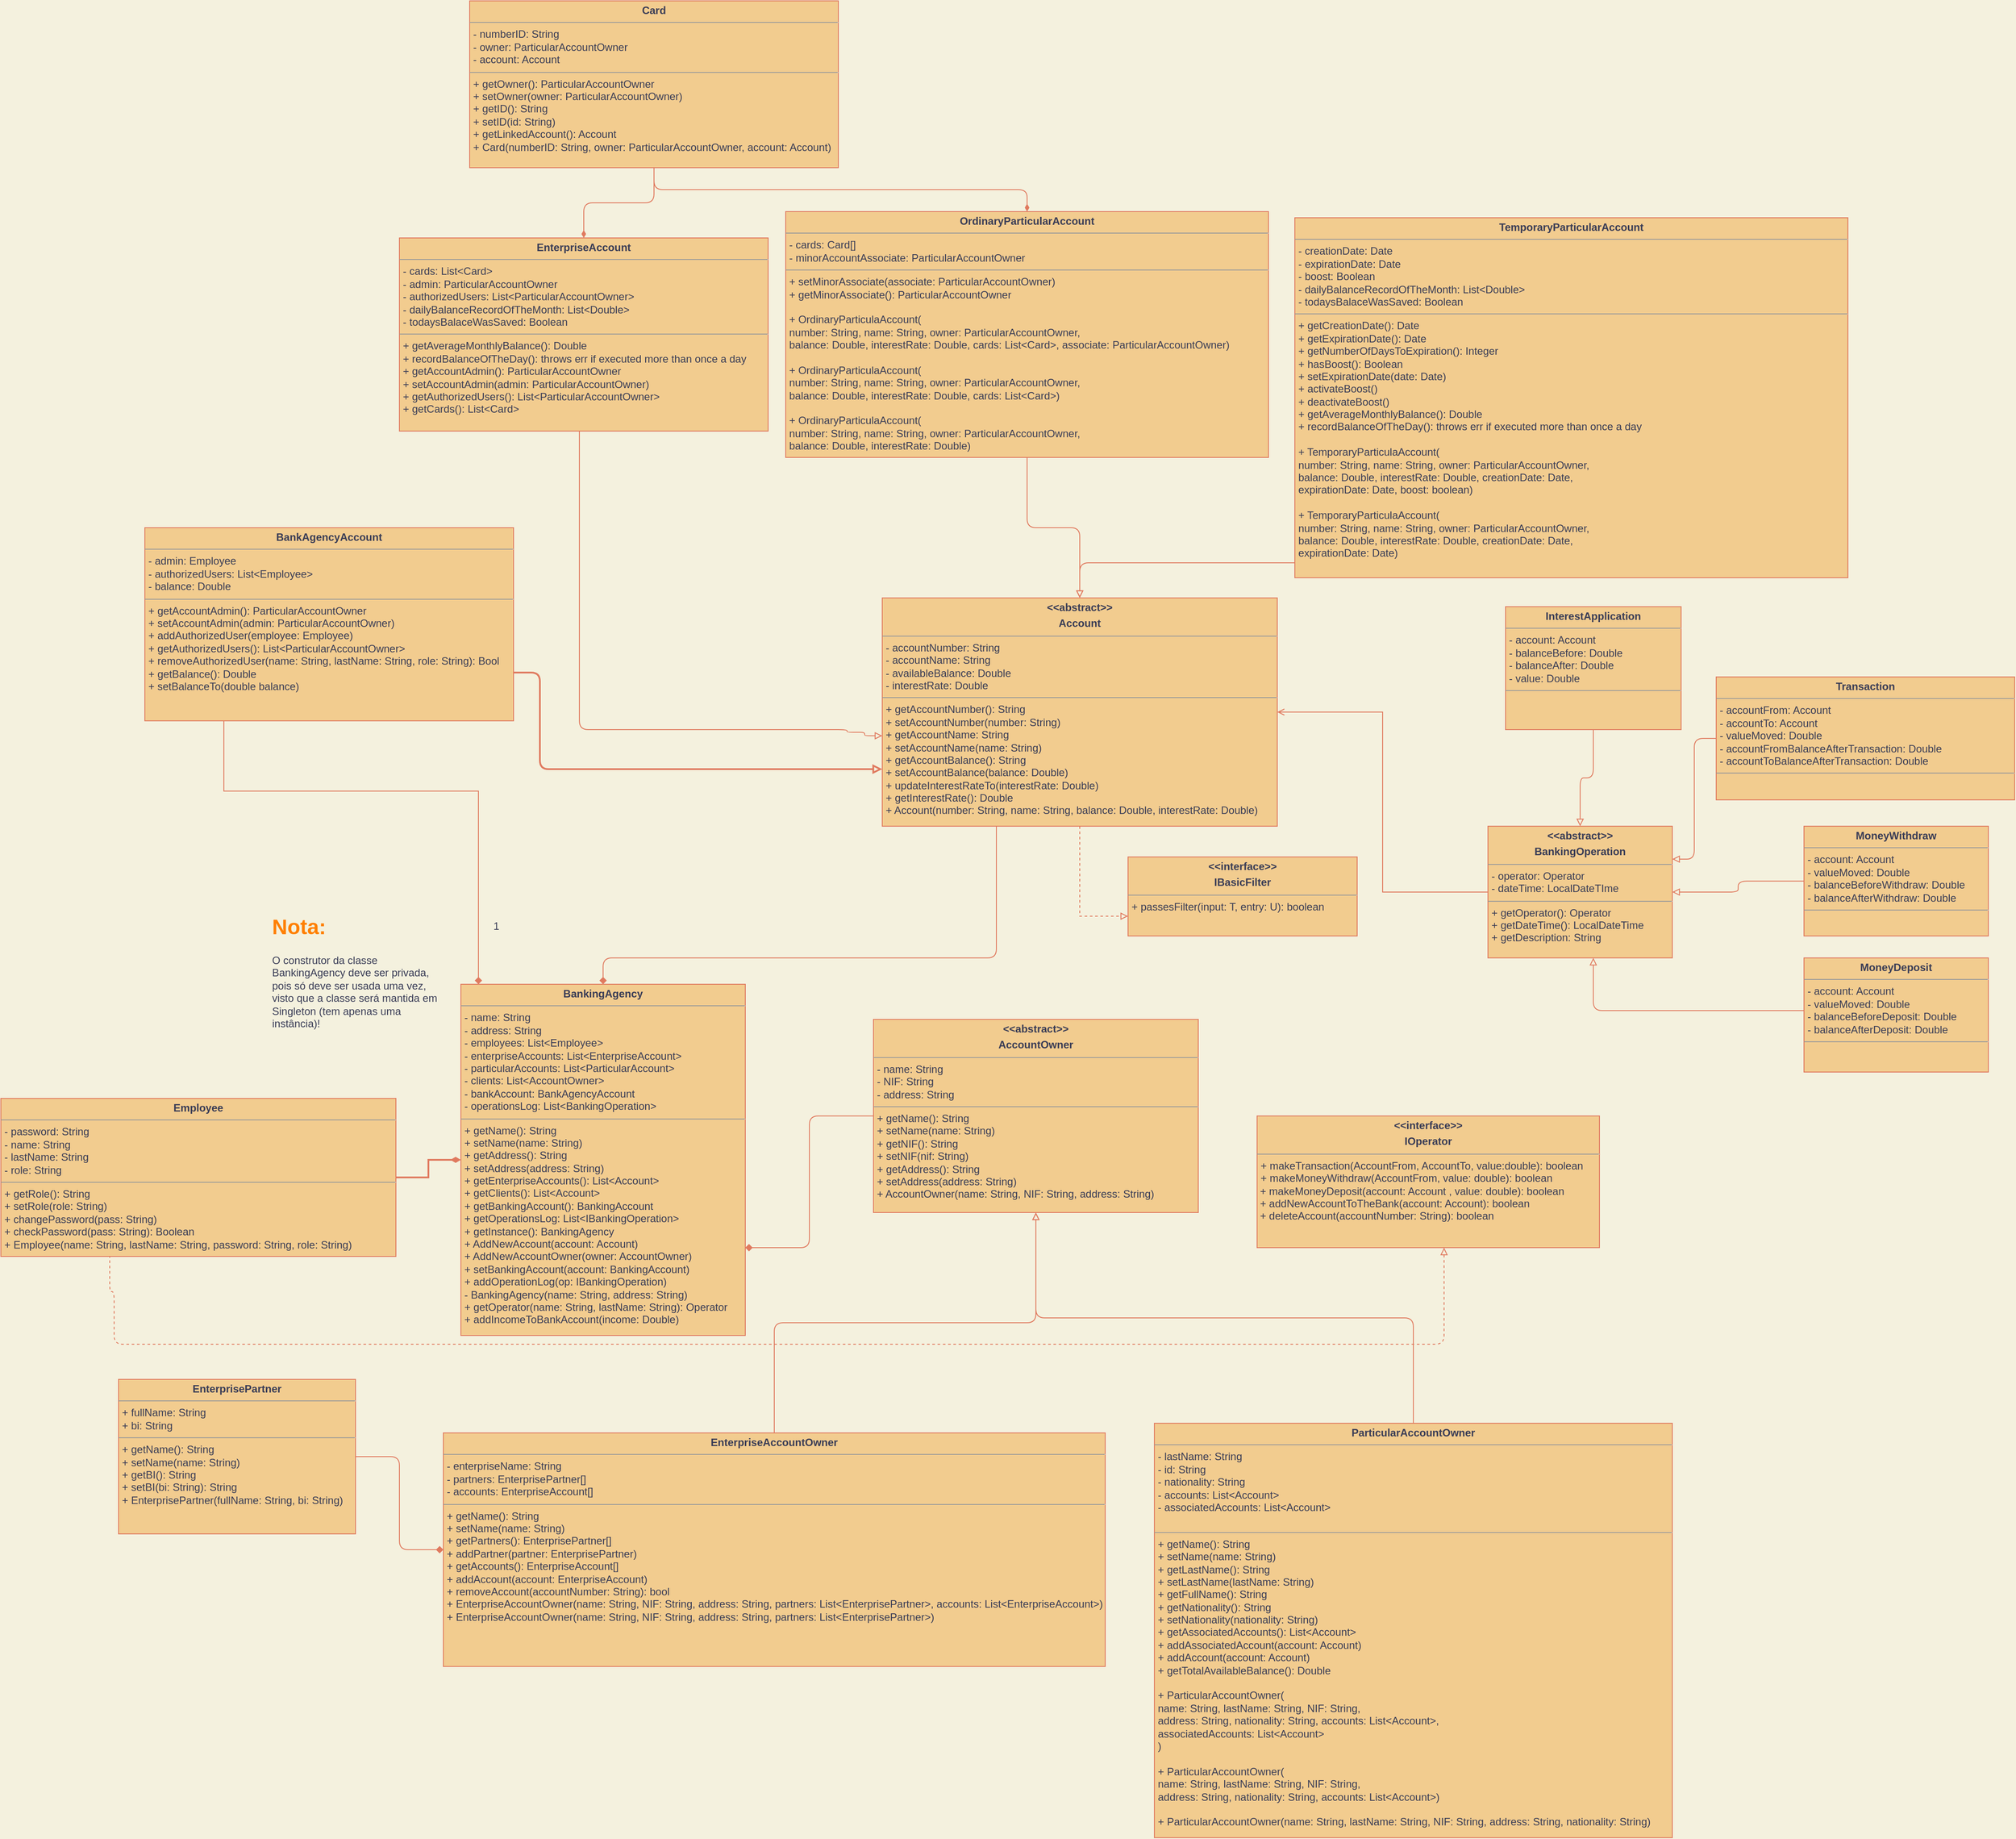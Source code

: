<mxfile version="16.5.1" type="device" pages="3"><diagram id="ousxWg35AYfjlBtTbZrF" name="Diagrama de Classes"><mxGraphModel dx="3071" dy="2958" grid="1" gridSize="10" guides="1" tooltips="1" connect="1" arrows="1" fold="1" page="1" pageScale="1" pageWidth="1169" pageHeight="827" background="#F4F1DE" math="0" shadow="0"><root><mxCell id="0"/><mxCell id="1" parent="0"/><mxCell id="j645YOY_DeDUUwWAoGwS-6" style="edgeStyle=orthogonalEdgeStyle;rounded=1;sketch=0;orthogonalLoop=1;jettySize=auto;html=1;fontColor=#393C56;endArrow=diamond;endFill=1;strokeColor=#E07A5F;fillColor=#F2CC8F;labelBackgroundColor=#F4F1DE;" parent="1" source="H2os6TV_ldwRoUmtqTk9-5" target="BHWuH3ZY-TkVMsLBX1ob-4" edge="1"><mxGeometry relative="1" as="geometry"><Array as="points"><mxPoint x="550" y="20"/></Array></mxGeometry></mxCell><mxCell id="-rZa9fkAt8kxptUArIeD-2" style="edgeStyle=orthogonalEdgeStyle;rounded=0;orthogonalLoop=1;jettySize=auto;html=1;entryX=0;entryY=0.75;entryDx=0;entryDy=0;dashed=1;strokeColor=#E07A5F;endArrow=block;endFill=0;" parent="1" source="H2os6TV_ldwRoUmtqTk9-5" target="-rZa9fkAt8kxptUArIeD-1" edge="1"><mxGeometry relative="1" as="geometry"><mxPoint x="780" y="110" as="targetPoint"/></mxGeometry></mxCell><mxCell id="H2os6TV_ldwRoUmtqTk9-5" value="&lt;p style=&quot;margin:0px;margin-top:4px;text-align:center;&quot;&gt;&lt;b&gt;&amp;lt;&amp;lt;abstract&amp;gt;&amp;gt;&lt;/b&gt;&lt;/p&gt;&lt;p style=&quot;margin:0px;margin-top:4px;text-align:center;&quot;&gt;&lt;b&gt;Account&lt;/b&gt;&lt;/p&gt;&lt;hr size=&quot;1&quot;&gt;&lt;p style=&quot;margin:0px;margin-left:4px;&quot;&gt;- accountNumber: String&lt;/p&gt;&lt;p style=&quot;margin:0px;margin-left:4px;&quot;&gt;- accountName: String&lt;/p&gt;&lt;p style=&quot;margin:0px;margin-left:4px;&quot;&gt;- availableBalance: Double&lt;/p&gt;&lt;p style=&quot;margin:0px;margin-left:4px;&quot;&gt;- interestRate: Double&lt;br&gt;&lt;/p&gt;&lt;hr size=&quot;1&quot;&gt;&lt;p style=&quot;margin:0px;margin-left:4px;&quot;&gt;+ getAccountNumber(): String&lt;/p&gt;&lt;p style=&quot;margin:0px;margin-left:4px;&quot;&gt;+ setAccountNumber(number: String)&lt;/p&gt;&lt;p style=&quot;margin:0px;margin-left:4px;&quot;&gt;+ getAccountName: String&lt;/p&gt;&lt;p style=&quot;margin:0px;margin-left:4px;&quot;&gt;+ setAccountName(name: String)&lt;/p&gt;&lt;p style=&quot;margin:0px;margin-left:4px;&quot;&gt;+ getAccountBalance(): String&lt;/p&gt;&lt;p style=&quot;margin:0px;margin-left:4px;&quot;&gt;+ setAccountBalance(balance: Double)&lt;/p&gt;&lt;p style=&quot;margin: 0px 0px 0px 4px;&quot;&gt;+ updateInterestRateTo(interestRate: Double)&lt;/p&gt;&lt;p style=&quot;margin: 0px 0px 0px 4px;&quot;&gt;+ getInterestRate(): Double&lt;/p&gt;&lt;p style=&quot;margin: 0px 0px 0px 4px;&quot;&gt;+ Account(number: String, name: String, balance: Double, interestRate: Double)&lt;/p&gt;" style="verticalAlign=top;align=left;overflow=fill;fontSize=12;fontFamily=Helvetica;html=1;rounded=0;sketch=0;fontColor=#393C56;strokeColor=#E07A5F;fillColor=#F2CC8F;" parent="1" vertex="1"><mxGeometry x="420" y="-390" width="450" height="260" as="geometry"/></mxCell><mxCell id="-Gj3jbPGeO7V0CyU_rHm-6" style="edgeStyle=orthogonalEdgeStyle;rounded=1;sketch=0;orthogonalLoop=1;jettySize=auto;html=1;fontColor=#393C56;endArrow=block;endFill=0;strokeColor=#E07A5F;fillColor=#F2CC8F;labelBackgroundColor=#F4F1DE;" parent="1" source="H2os6TV_ldwRoUmtqTk9-10" target="H2os6TV_ldwRoUmtqTk9-5" edge="1"><mxGeometry relative="1" as="geometry"><mxPoint x="805" y="-450" as="targetPoint"/></mxGeometry></mxCell><mxCell id="H2os6TV_ldwRoUmtqTk9-10" value="&lt;p style=&quot;margin:0px;margin-top:4px;text-align:center;&quot;&gt;&lt;b&gt;OrdinaryParticularAccount&lt;/b&gt;&lt;/p&gt;&lt;hr size=&quot;1&quot;&gt;&lt;p style=&quot;margin:0px;margin-left:4px;&quot;&gt;- cards: Card[]&lt;/p&gt;&lt;p style=&quot;margin:0px;margin-left:4px;&quot;&gt;- minorAccountAssociate: ParticularAccountOwner&lt;/p&gt;&lt;hr size=&quot;1&quot;&gt;&lt;p style=&quot;margin:0px;margin-left:4px;&quot;&gt;&lt;span style=&quot;background-color: initial;&quot;&gt;+ setMinorAssociate(associate: ParticularAccountOwner)&lt;/span&gt;&lt;/p&gt;&lt;p style=&quot;margin:0px;margin-left:4px;&quot;&gt;+ getMinorAssociate(): ParticularAccountOwner&lt;/p&gt;&lt;p style=&quot;margin:0px;margin-left:4px;&quot;&gt;&lt;br&gt;&lt;/p&gt;&lt;p style=&quot;margin:0px;margin-left:4px;&quot;&gt;+ OrdinaryParticulaAccount(&lt;/p&gt;&lt;p style=&quot;margin:0px;margin-left:4px;&quot;&gt;&lt;span style=&quot;&quot;&gt;&#9;&lt;/span&gt;number: String, name: String, owner: ParticularAccountOwner&lt;span style=&quot;background-color: initial;&quot;&gt;,&lt;/span&gt;&lt;/p&gt;&lt;p style=&quot;margin:0px;margin-left:4px;&quot;&gt;&lt;span style=&quot;background-color: initial;&quot;&gt;&lt;span style=&quot;&quot;&gt;&#9;&lt;/span&gt;balance: Double, interestRate: Double, cards: List&amp;lt;Card&amp;gt;, associate: ParticularAccountOwner&lt;/span&gt;&lt;span style=&quot;background-color: initial;&quot;&gt;)&lt;/span&gt;&lt;/p&gt;&lt;p style=&quot;margin:0px;margin-left:4px;&quot;&gt;&lt;span style=&quot;background-color: initial;&quot;&gt;&lt;br&gt;&lt;/span&gt;&lt;/p&gt;&lt;p style=&quot;margin: 0px 0px 0px 4px;&quot;&gt;+ OrdinaryParticulaAccount(&lt;/p&gt;&lt;p style=&quot;margin: 0px 0px 0px 4px;&quot;&gt;&lt;span style=&quot;&quot;&gt;&#9;&lt;/span&gt;number: String, name: String, owner: ParticularAccountOwner&lt;span style=&quot;background-color: initial;&quot;&gt;,&lt;/span&gt;&lt;/p&gt;&lt;p style=&quot;margin: 0px 0px 0px 4px;&quot;&gt;&lt;span style=&quot;background-color: initial;&quot;&gt;&lt;span style=&quot;&quot;&gt;&#9;&lt;/span&gt;balance: Double, interestRate: Double, cards: List&amp;lt;Card&amp;gt;&lt;/span&gt;&lt;span style=&quot;background-color: initial;&quot;&gt;)&lt;/span&gt;&lt;/p&gt;&lt;p style=&quot;margin: 0px 0px 0px 4px;&quot;&gt;&lt;span style=&quot;background-color: initial;&quot;&gt;&lt;br&gt;&lt;/span&gt;&lt;/p&gt;&lt;p style=&quot;margin: 0px 0px 0px 4px;&quot;&gt;+ OrdinaryParticulaAccount(&lt;/p&gt;&lt;p style=&quot;margin: 0px 0px 0px 4px;&quot;&gt;&lt;span style=&quot;&quot;&gt;&#9;&lt;/span&gt;number: String, name: String, owner: ParticularAccountOwner&lt;span style=&quot;background-color: initial;&quot;&gt;,&lt;/span&gt;&lt;/p&gt;&lt;p style=&quot;margin: 0px 0px 0px 4px;&quot;&gt;&lt;span style=&quot;background-color: initial;&quot;&gt;&lt;span style=&quot;&quot;&gt;&#9;&lt;/span&gt;balance: Double, interestRate: Double&lt;/span&gt;&lt;span style=&quot;background-color: initial;&quot;&gt;)&lt;/span&gt;&lt;/p&gt;" style="verticalAlign=top;align=left;overflow=fill;fontSize=12;fontFamily=Helvetica;html=1;rounded=0;sketch=0;fontColor=#393C56;strokeColor=#E07A5F;fillColor=#F2CC8F;" parent="1" vertex="1"><mxGeometry x="310" y="-830" width="550" height="280" as="geometry"/></mxCell><mxCell id="-Gj3jbPGeO7V0CyU_rHm-7" style="edgeStyle=orthogonalEdgeStyle;rounded=1;sketch=0;orthogonalLoop=1;jettySize=auto;html=1;fontColor=#393C56;endArrow=block;endFill=0;strokeColor=#E07A5F;fillColor=#F2CC8F;labelBackgroundColor=#F4F1DE;" parent="1" source="H2os6TV_ldwRoUmtqTk9-11" target="H2os6TV_ldwRoUmtqTk9-5" edge="1"><mxGeometry relative="1" as="geometry"><mxPoint x="965.66" y="-529.84" as="targetPoint"/><Array as="points"><mxPoint x="1205" y="-430"/><mxPoint x="645" y="-430"/></Array></mxGeometry></mxCell><mxCell id="H2os6TV_ldwRoUmtqTk9-11" value="&lt;p style=&quot;margin:0px;margin-top:4px;text-align:center;&quot;&gt;&lt;b&gt;TemporaryParticularAccount&lt;/b&gt;&lt;/p&gt;&lt;hr size=&quot;1&quot;&gt;&lt;p style=&quot;margin:0px;margin-left:4px;&quot;&gt;- creationDate: Date&lt;/p&gt;&lt;p style=&quot;margin:0px;margin-left:4px;&quot;&gt;- expirationDate: Date&lt;/p&gt;&lt;p style=&quot;margin:0px;margin-left:4px;&quot;&gt;- boost: Boolean&lt;/p&gt;&lt;p style=&quot;margin: 0px 0px 0px 4px;&quot;&gt;- dailyBalanceRecordOfTheMonth: List&amp;lt;Double&amp;gt;&lt;/p&gt;&lt;p style=&quot;margin: 0px 0px 0px 4px;&quot;&gt;- todaysBalaceWasSaved: Boolean&lt;/p&gt;&lt;hr size=&quot;1&quot;&gt;&lt;p style=&quot;margin:0px;margin-left:4px;&quot;&gt;+ getCreationDate(): Date&lt;/p&gt;&lt;p style=&quot;margin:0px;margin-left:4px;&quot;&gt;+ getExpirationDate(): Date&lt;/p&gt;&lt;p style=&quot;margin:0px;margin-left:4px;&quot;&gt;+ getNumberOfDaysToExpiration(): Integer&lt;/p&gt;&lt;p style=&quot;margin:0px;margin-left:4px;&quot;&gt;+ hasBoost(): Boolean&lt;/p&gt;&lt;p style=&quot;margin:0px;margin-left:4px;&quot;&gt;+ setExpirationDate(date: Date)&lt;/p&gt;&lt;p style=&quot;margin:0px;margin-left:4px;&quot;&gt;+ activateBoost()&lt;/p&gt;&lt;p style=&quot;margin:0px;margin-left:4px;&quot;&gt;+ deactivateBoost()&lt;/p&gt;&lt;p style=&quot;margin: 0px 0px 0px 4px;&quot;&gt;+ getAverageMonthlyBalance(): Double&lt;/p&gt;&lt;p style=&quot;margin: 0px 0px 0px 4px;&quot;&gt;+ recordBalanceOfTheDay(): throws err if executed more than once a day&lt;/p&gt;&lt;p style=&quot;margin:0px;margin-left:4px;&quot;&gt;&lt;br&gt;&lt;/p&gt;&lt;p style=&quot;margin: 0px 0px 0px 4px;&quot;&gt;+ TemporaryParticulaAccount(&lt;/p&gt;&lt;p style=&quot;margin: 0px 0px 0px 4px;&quot;&gt;&lt;span style=&quot;&quot;&gt;&#9;&lt;/span&gt;&lt;span style=&quot;&quot;&gt;&#9;&lt;/span&gt;number: String, name: String, owner: ParticularAccountOwner&lt;span style=&quot;background-color: initial;&quot;&gt;,&lt;/span&gt;&lt;/p&gt;&lt;p style=&quot;margin: 0px 0px 0px 4px;&quot;&gt;&lt;span style=&quot;background-color: initial;&quot;&gt;&lt;span style=&quot;&quot;&gt;&#9;&lt;/span&gt;&lt;span style=&quot;&quot;&gt;&#9;&lt;/span&gt;balance: Double, interestRate: Double, creationDate: Date,&lt;/span&gt;&lt;/p&gt;&lt;p style=&quot;margin: 0px 0px 0px 4px;&quot;&gt;&lt;span style=&quot;background-color: initial;&quot;&gt;&lt;span style=&quot;&quot;&gt;&#9;&lt;/span&gt;expirationDate: Date, boost: boolean&lt;/span&gt;&lt;span style=&quot;background-color: initial;&quot;&gt;)&lt;/span&gt;&lt;/p&gt;&lt;p style=&quot;margin: 0px 0px 0px 4px;&quot;&gt;&lt;span style=&quot;background-color: initial;&quot;&gt;&lt;br&gt;&lt;/span&gt;&lt;/p&gt;&lt;p style=&quot;margin: 0px 0px 0px 4px;&quot;&gt;+ TemporaryParticulaAccount(&lt;/p&gt;&lt;p style=&quot;margin: 0px 0px 0px 4px;&quot;&gt;&lt;span style=&quot;&quot;&gt;&#9;&lt;/span&gt;number: String, name: String, owner: ParticularAccountOwner&lt;span style=&quot;background-color: initial;&quot;&gt;,&lt;/span&gt;&lt;/p&gt;&lt;p style=&quot;margin: 0px 0px 0px 4px;&quot;&gt;&lt;span style=&quot;background-color: initial;&quot;&gt;&lt;span style=&quot;&quot;&gt;&#9;&lt;/span&gt;balance: Double, interestRate: Double, creationDate: Date,&lt;/span&gt;&lt;/p&gt;&lt;p style=&quot;margin: 0px 0px 0px 4px;&quot;&gt;&lt;span style=&quot;background-color: initial;&quot;&gt;&lt;span style=&quot;&quot;&gt;&#9;&lt;/span&gt;expirationDate: Date&lt;/span&gt;&lt;span style=&quot;background-color: initial;&quot;&gt;)&lt;/span&gt;&lt;/p&gt;" style="verticalAlign=top;align=left;overflow=fill;fontSize=12;fontFamily=Helvetica;html=1;rounded=0;sketch=0;fontColor=#393C56;strokeColor=#E07A5F;fillColor=#F2CC8F;" parent="1" vertex="1"><mxGeometry x="890" y="-823" width="630" height="410" as="geometry"/></mxCell><mxCell id="-Gj3jbPGeO7V0CyU_rHm-4" style="edgeStyle=orthogonalEdgeStyle;rounded=1;sketch=0;orthogonalLoop=1;jettySize=auto;html=1;fontColor=#393C56;endArrow=block;endFill=0;strokeColor=#E07A5F;fillColor=#F2CC8F;labelBackgroundColor=#F4F1DE;" parent="1" source="H2os6TV_ldwRoUmtqTk9-13" target="H2os6TV_ldwRoUmtqTk9-5" edge="1"><mxGeometry relative="1" as="geometry"><Array as="points"><mxPoint x="75" y="-240"/><mxPoint x="380" y="-240"/><mxPoint x="380" y="-237"/><mxPoint x="400" y="-237"/><mxPoint x="400" y="-233"/></Array><mxPoint x="340" y="-260" as="targetPoint"/></mxGeometry></mxCell><mxCell id="G4GTIdExDQ7U1doknRms-7" style="edgeStyle=orthogonalEdgeStyle;curved=0;rounded=1;sketch=0;orthogonalLoop=1;jettySize=auto;html=1;fontColor=#393C56;startArrow=block;startFill=0;endArrow=none;endFill=0;strokeColor=#E07A5F;strokeWidth=2;fillColor=#F2CC8F;labelBackgroundColor=#F4F1DE;entryX=1;entryY=0.75;entryDx=0;entryDy=0;" parent="1" source="H2os6TV_ldwRoUmtqTk9-5" target="G4GTIdExDQ7U1doknRms-2" edge="1"><mxGeometry relative="1" as="geometry"><mxPoint x="-230" y="-690" as="sourcePoint"/><Array as="points"><mxPoint x="30" y="-195"/><mxPoint x="30" y="-305"/></Array><mxPoint x="130" y="-90" as="targetPoint"/></mxGeometry></mxCell><mxCell id="H2os6TV_ldwRoUmtqTk9-13" value="&lt;p style=&quot;margin:0px;margin-top:4px;text-align:center;&quot;&gt;&lt;b&gt;EnterpriseAccount&lt;/b&gt;&lt;/p&gt;&lt;hr size=&quot;1&quot;&gt;&lt;p style=&quot;margin:0px;margin-left:4px;&quot;&gt;- cards: List&amp;lt;Card&amp;gt;&lt;/p&gt;&lt;p style=&quot;margin:0px;margin-left:4px;&quot;&gt;- admin: ParticularAccountOwner&lt;/p&gt;&lt;p style=&quot;margin:0px;margin-left:4px;&quot;&gt;&lt;span style=&quot;background-color: initial;&quot;&gt;- authorizedUsers: List&amp;lt;ParticularAccountOwner&amp;gt;&lt;/span&gt;&lt;/p&gt;&lt;p style=&quot;margin: 0px 0px 0px 4px;&quot;&gt;- dailyBalanceRecordOfTheMonth: List&amp;lt;Double&amp;gt;&lt;/p&gt;&lt;p style=&quot;margin: 0px 0px 0px 4px;&quot;&gt;- todaysBalaceWasSaved: Boolean&lt;/p&gt;&lt;hr size=&quot;1&quot;&gt;&lt;p style=&quot;margin:0px;margin-left:4px;&quot;&gt;+ getAverageMonthlyBalance(): Double&lt;/p&gt;&lt;p style=&quot;margin:0px;margin-left:4px;&quot;&gt;+ recordBalanceOfTheDay(): throws err if executed more than once a day&lt;/p&gt;&lt;p style=&quot;margin:0px;margin-left:4px;&quot;&gt;&lt;span style=&quot;background-color: initial;&quot;&gt;+ getAccountAdmin(): ParticularAccountOwner&lt;/span&gt;&lt;br&gt;&lt;/p&gt;&lt;p style=&quot;margin:0px;margin-left:4px;&quot;&gt;+ setAccountAdmin(admin: ParticularAccountOwner)&lt;/p&gt;&lt;p style=&quot;margin:0px;margin-left:4px;&quot;&gt;+ getAuthorizedUsers(): List&amp;lt;ParticularAccountOwner&amp;gt;&lt;/p&gt;&lt;p style=&quot;margin:0px;margin-left:4px;&quot;&gt;+ getCards(): List&amp;lt;Card&amp;gt;&lt;/p&gt;&lt;p style=&quot;margin:0px;margin-left:4px;&quot;&gt;&lt;br&gt;&lt;/p&gt;" style="verticalAlign=top;align=left;overflow=fill;fontSize=12;fontFamily=Helvetica;html=1;rounded=0;sketch=0;fontColor=#393C56;strokeColor=#E07A5F;fillColor=#F2CC8F;" parent="1" vertex="1"><mxGeometry x="-130" y="-800" width="420" height="220" as="geometry"/></mxCell><mxCell id="-Gj3jbPGeO7V0CyU_rHm-9" style="edgeStyle=orthogonalEdgeStyle;rounded=1;sketch=0;orthogonalLoop=1;jettySize=auto;html=1;fontColor=#393C56;endArrow=diamondThin;endFill=1;strokeColor=#E07A5F;fillColor=#F2CC8F;labelBackgroundColor=#F4F1DE;" parent="1" source="-Gj3jbPGeO7V0CyU_rHm-2" target="H2os6TV_ldwRoUmtqTk9-13" edge="1"><mxGeometry relative="1" as="geometry"/></mxCell><mxCell id="-Gj3jbPGeO7V0CyU_rHm-10" style="edgeStyle=orthogonalEdgeStyle;rounded=1;sketch=0;orthogonalLoop=1;jettySize=auto;html=1;entryX=0.5;entryY=0;entryDx=0;entryDy=0;fontColor=#393C56;endArrow=diamondThin;endFill=1;strokeColor=#E07A5F;fillColor=#F2CC8F;labelBackgroundColor=#F4F1DE;" parent="1" source="-Gj3jbPGeO7V0CyU_rHm-2" target="H2os6TV_ldwRoUmtqTk9-10" edge="1"><mxGeometry relative="1" as="geometry"/></mxCell><mxCell id="-Gj3jbPGeO7V0CyU_rHm-2" value="&lt;p style=&quot;margin:0px;margin-top:4px;text-align:center;&quot;&gt;&lt;b&gt;Card&lt;/b&gt;&lt;/p&gt;&lt;hr size=&quot;1&quot;&gt;&lt;p style=&quot;margin:0px;margin-left:4px;&quot;&gt;- numberID: String&lt;/p&gt;&lt;p style=&quot;margin:0px;margin-left:4px;&quot;&gt;- owner: ParticularAccountOwner&lt;/p&gt;&lt;p style=&quot;margin:0px;margin-left:4px;&quot;&gt;- account: Account&lt;/p&gt;&lt;hr size=&quot;1&quot;&gt;&lt;p style=&quot;margin:0px;margin-left:4px;&quot;&gt;+ getOwner(): ParticularAccountOwner&lt;/p&gt;&lt;p style=&quot;margin:0px;margin-left:4px;&quot;&gt;+ setOwner(owner: ParticularAccountOwner)&lt;/p&gt;&lt;p style=&quot;margin:0px;margin-left:4px;&quot;&gt;+ getID(): String&lt;/p&gt;&lt;p style=&quot;margin:0px;margin-left:4px;&quot;&gt;+ setID(id: String)&lt;/p&gt;&lt;p style=&quot;margin:0px;margin-left:4px;&quot;&gt;+ getLinkedAccount(): Account&lt;/p&gt;&lt;p style=&quot;margin:0px;margin-left:4px;&quot;&gt;+ Card(numberID: String, owner: ParticularAccountOwner, account: Account)&lt;/p&gt;" style="verticalAlign=top;align=left;overflow=fill;fontSize=12;fontFamily=Helvetica;html=1;rounded=0;sketch=0;fontColor=#393C56;strokeColor=#E07A5F;fillColor=#F2CC8F;" parent="1" vertex="1"><mxGeometry x="-50" y="-1070" width="420" height="190" as="geometry"/></mxCell><mxCell id="j645YOY_DeDUUwWAoGwS-7" style="edgeStyle=orthogonalEdgeStyle;rounded=1;sketch=0;orthogonalLoop=1;jettySize=auto;html=1;entryX=1;entryY=0.75;entryDx=0;entryDy=0;fontColor=#393C56;endArrow=diamond;endFill=1;strokeColor=#E07A5F;fillColor=#F2CC8F;labelBackgroundColor=#F4F1DE;" parent="1" source="-Gj3jbPGeO7V0CyU_rHm-13" target="BHWuH3ZY-TkVMsLBX1ob-4" edge="1"><mxGeometry relative="1" as="geometry"/></mxCell><mxCell id="-Gj3jbPGeO7V0CyU_rHm-13" value="&lt;p style=&quot;margin:0px;margin-top:4px;text-align:center;&quot;&gt;&lt;b&gt;&amp;lt;&amp;lt;abstract&amp;gt;&amp;gt;&lt;/b&gt;&lt;/p&gt;&lt;p style=&quot;margin:0px;margin-top:4px;text-align:center;&quot;&gt;&lt;b&gt;AccountOwner&lt;/b&gt;&lt;/p&gt;&lt;hr size=&quot;1&quot;&gt;&lt;p style=&quot;margin:0px;margin-left:4px;&quot;&gt;- name: String&lt;/p&gt;&lt;p style=&quot;margin:0px;margin-left:4px;&quot;&gt;- NIF: String&lt;/p&gt;&lt;p style=&quot;margin:0px;margin-left:4px;&quot;&gt;- address: String&lt;/p&gt;&lt;hr size=&quot;1&quot;&gt;&lt;p style=&quot;margin:0px;margin-left:4px;&quot;&gt;+ getName(): String&lt;/p&gt;&lt;p style=&quot;margin:0px;margin-left:4px;&quot;&gt;+ setName(name: String)&lt;/p&gt;&lt;p style=&quot;margin:0px;margin-left:4px;&quot;&gt;+ getNIF(): String&lt;/p&gt;&lt;p style=&quot;margin:0px;margin-left:4px;&quot;&gt;+ setNIF(nif: String)&lt;/p&gt;&lt;p style=&quot;margin:0px;margin-left:4px;&quot;&gt;+ getAddress(): String&lt;/p&gt;&lt;p style=&quot;margin:0px;margin-left:4px;&quot;&gt;+ setAddress(address: String)&lt;/p&gt;&lt;p style=&quot;margin:0px;margin-left:4px;&quot;&gt;+ AccountOwner(name: String, NIF: String, address: String)&lt;/p&gt;" style="verticalAlign=top;align=left;overflow=fill;fontSize=12;fontFamily=Helvetica;html=1;rounded=0;sketch=0;fontColor=#393C56;strokeColor=#E07A5F;fillColor=#F2CC8F;" parent="1" vertex="1"><mxGeometry x="410" y="90" width="370" height="220" as="geometry"/></mxCell><mxCell id="-Gj3jbPGeO7V0CyU_rHm-21" style="edgeStyle=orthogonalEdgeStyle;rounded=1;sketch=0;orthogonalLoop=1;jettySize=auto;html=1;fontColor=#393C56;endArrow=block;endFill=0;strokeColor=#E07A5F;fillColor=#F2CC8F;labelBackgroundColor=#F4F1DE;" parent="1" source="-Gj3jbPGeO7V0CyU_rHm-16" target="-Gj3jbPGeO7V0CyU_rHm-13" edge="1"><mxGeometry relative="1" as="geometry"/></mxCell><mxCell id="-Gj3jbPGeO7V0CyU_rHm-16" value="&lt;p style=&quot;margin:0px;margin-top:4px;text-align:center;&quot;&gt;&lt;b&gt;ParticularAccountOwner&lt;/b&gt;&lt;/p&gt;&lt;hr size=&quot;1&quot;&gt;&lt;p style=&quot;margin:0px;margin-left:4px;&quot;&gt;&lt;span style=&quot;background-color: initial;&quot;&gt;- lastName: String&lt;/span&gt;&lt;/p&gt;&lt;p style=&quot;margin:0px;margin-left:4px;&quot;&gt;- id: String&lt;/p&gt;&lt;p style=&quot;margin:0px;margin-left:4px;&quot;&gt;- nationality: String&lt;/p&gt;&lt;p style=&quot;margin:0px;margin-left:4px;&quot;&gt;- accounts: List&amp;lt;Account&amp;gt;&lt;/p&gt;&lt;p style=&quot;margin:0px;margin-left:4px;&quot;&gt;&lt;span style=&quot;background-color: initial;&quot;&gt;- associatedAccounts: List&amp;lt;Account&amp;gt;&lt;/span&gt;&lt;/p&gt;&lt;br&gt;&lt;hr size=&quot;1&quot;&gt;&lt;p style=&quot;margin:0px;margin-left:4px;&quot;&gt;+ getName(): String&lt;/p&gt;&lt;p style=&quot;margin:0px;margin-left:4px;&quot;&gt;+ setName(name: String)&lt;/p&gt;&lt;p style=&quot;margin:0px;margin-left:4px;&quot;&gt;+ getLastName(): String&lt;/p&gt;&lt;p style=&quot;margin:0px;margin-left:4px;&quot;&gt;+ setLastName(lastName: String)&lt;/p&gt;&lt;p style=&quot;margin:0px;margin-left:4px;&quot;&gt;+ getFullName(): String&lt;/p&gt;&lt;p style=&quot;margin:0px;margin-left:4px;&quot;&gt;+ getNationality(): String&lt;/p&gt;&lt;p style=&quot;margin:0px;margin-left:4px;&quot;&gt;+ setNationality(nationality: String)&lt;/p&gt;&lt;p style=&quot;margin:0px;margin-left:4px;&quot;&gt;+ getAssociatedAccounts(): List&amp;lt;Account&amp;gt;&lt;/p&gt;&lt;p style=&quot;margin:0px;margin-left:4px;&quot;&gt;+ addAssociatedAccount(account: Account)&lt;/p&gt;&lt;p style=&quot;margin:0px;margin-left:4px;&quot;&gt;+ addAccount(account: Account)&lt;/p&gt;&lt;p style=&quot;margin:0px;margin-left:4px;&quot;&gt;+ getTotalAvailableBalance(): Double&lt;/p&gt;&lt;p style=&quot;margin:0px;margin-left:4px;&quot;&gt;&lt;br&gt;&lt;/p&gt;&lt;p style=&quot;margin:0px;margin-left:4px;&quot;&gt;+ ParticularAccountOwner(&lt;/p&gt;&lt;p style=&quot;margin:0px;margin-left:4px;&quot;&gt;&lt;span style=&quot;&quot;&gt;&#9;&lt;/span&gt;name: String, lastName: String, NIF: String,&lt;/p&gt;&lt;p style=&quot;margin:0px;margin-left:4px;&quot;&gt;&lt;span style=&quot;&quot;&gt;&#9;&lt;/span&gt;address: String, nationality: String, accounts: List&amp;lt;Account&amp;gt;,&lt;/p&gt;&lt;p style=&quot;margin:0px;margin-left:4px;&quot;&gt;&lt;span style=&quot;&quot;&gt;&#9;&lt;/span&gt;associatedAccounts: List&amp;lt;Account&amp;gt;&lt;/p&gt;&lt;p style=&quot;margin:0px;margin-left:4px;&quot;&gt;)&lt;/p&gt;&lt;p style=&quot;margin:0px;margin-left:4px;&quot;&gt;&lt;br&gt;&lt;/p&gt;&lt;p style=&quot;margin:0px;margin-left:4px;&quot;&gt;+ ParticularAccountOwner(&lt;/p&gt;&lt;p style=&quot;margin:0px;margin-left:4px;&quot;&gt;&lt;span style=&quot;&quot;&gt;&#9;&lt;/span&gt;name: String, lastName: String, NIF: String,&amp;nbsp;&lt;/p&gt;&lt;p style=&quot;margin:0px;margin-left:4px;&quot;&gt;&lt;span style=&quot;&quot;&gt;&#9;&lt;/span&gt;address: String, nationality: String, accounts: List&amp;lt;Account&amp;gt;)&lt;/p&gt;&lt;p style=&quot;margin:0px;margin-left:4px;&quot;&gt;&lt;br&gt;&lt;/p&gt;&lt;p style=&quot;margin:0px;margin-left:4px;&quot;&gt;+ ParticularAccountOwner(&lt;span style=&quot;background-color: initial;&quot;&gt;name: String, lastName: String, NIF: String,&amp;nbsp;&lt;/span&gt;&lt;span style=&quot;background-color: initial;&quot;&gt;address: String, nationality: String)&lt;/span&gt;&lt;/p&gt;" style="verticalAlign=top;align=left;overflow=fill;fontSize=12;fontFamily=Helvetica;html=1;rounded=0;sketch=0;fontColor=#393C56;strokeColor=#E07A5F;fillColor=#F2CC8F;" parent="1" vertex="1"><mxGeometry x="730" y="550" width="590" height="472" as="geometry"/></mxCell><mxCell id="-Gj3jbPGeO7V0CyU_rHm-20" style="edgeStyle=orthogonalEdgeStyle;rounded=1;sketch=0;orthogonalLoop=1;jettySize=auto;html=1;fontColor=#393C56;endArrow=block;endFill=0;strokeColor=#E07A5F;fillColor=#F2CC8F;labelBackgroundColor=#F4F1DE;" parent="1" source="-Gj3jbPGeO7V0CyU_rHm-17" target="-Gj3jbPGeO7V0CyU_rHm-13" edge="1"><mxGeometry relative="1" as="geometry"/></mxCell><mxCell id="-Gj3jbPGeO7V0CyU_rHm-17" value="&lt;p style=&quot;margin:0px;margin-top:4px;text-align:center;&quot;&gt;&lt;b&gt;EnterpriseAccountOwner&lt;/b&gt;&lt;/p&gt;&lt;hr size=&quot;1&quot;&gt;&lt;p style=&quot;margin:0px;margin-left:4px;&quot;&gt;- enterpriseName: String&lt;/p&gt;&lt;p style=&quot;margin:0px;margin-left:4px;&quot;&gt;- partners: EnterprisePartner[]&lt;/p&gt;&lt;p style=&quot;margin:0px;margin-left:4px;&quot;&gt;- accounts: EnterpriseAccount[]&lt;/p&gt;&lt;hr size=&quot;1&quot;&gt;&lt;p style=&quot;margin:0px;margin-left:4px;&quot;&gt;+ getName(): String&lt;/p&gt;&lt;p style=&quot;margin:0px;margin-left:4px;&quot;&gt;+ setName(name: String)&lt;/p&gt;&lt;p style=&quot;margin:0px;margin-left:4px;&quot;&gt;+ getPartners(): EnterprisePartner[]&lt;/p&gt;&lt;p style=&quot;margin:0px;margin-left:4px;&quot;&gt;+ addPartner(partner: EnterprisePartner)&lt;/p&gt;&lt;p style=&quot;margin:0px;margin-left:4px;&quot;&gt;+ getAccounts(): EnterpriseAccount[]&lt;/p&gt;&lt;p style=&quot;margin:0px;margin-left:4px;&quot;&gt;+ addAccount(account: EnterpriseAccount)&lt;/p&gt;&lt;p style=&quot;margin:0px;margin-left:4px;&quot;&gt;+ removeAccount(accountNumber: String): bool&lt;/p&gt;&lt;p style=&quot;margin:0px;margin-left:4px;&quot;&gt;+ EnterpriseAccountOwner(name: String, NIF: String, address: String, partners: List&amp;lt;EnterprisePartner&amp;gt;, accounts: List&amp;lt;EnterpriseAccount&amp;gt;)&lt;/p&gt;&lt;p style=&quot;margin:0px;margin-left:4px;&quot;&gt;+ EnterpriseAccountOwner(name: String, NIF: String, address: String, partners: List&amp;lt;EnterprisePartner&amp;gt;)&lt;/p&gt;" style="verticalAlign=top;align=left;overflow=fill;fontSize=12;fontFamily=Helvetica;html=1;rounded=0;sketch=0;fontColor=#393C56;strokeColor=#E07A5F;fillColor=#F2CC8F;" parent="1" vertex="1"><mxGeometry x="-80" y="561" width="754" height="266" as="geometry"/></mxCell><mxCell id="-Gj3jbPGeO7V0CyU_rHm-23" style="edgeStyle=orthogonalEdgeStyle;rounded=1;sketch=0;orthogonalLoop=1;jettySize=auto;html=1;fontColor=#393C56;endArrow=diamond;endFill=1;strokeColor=#E07A5F;fillColor=#F2CC8F;labelBackgroundColor=#F4F1DE;" parent="1" source="-Gj3jbPGeO7V0CyU_rHm-18" target="-Gj3jbPGeO7V0CyU_rHm-17" edge="1"><mxGeometry relative="1" as="geometry"/></mxCell><mxCell id="-Gj3jbPGeO7V0CyU_rHm-18" value="&lt;p style=&quot;margin:0px;margin-top:4px;text-align:center;&quot;&gt;&lt;b&gt;EnterprisePartner&lt;/b&gt;&lt;/p&gt;&lt;hr size=&quot;1&quot;&gt;&lt;p style=&quot;margin:0px;margin-left:4px;&quot;&gt;+ fullName: String&lt;/p&gt;&lt;p style=&quot;margin:0px;margin-left:4px;&quot;&gt;+ bi: String&lt;br&gt;&lt;/p&gt;&lt;hr size=&quot;1&quot;&gt;&lt;p style=&quot;margin:0px;margin-left:4px;&quot;&gt;+ getName(): String&lt;/p&gt;&lt;p style=&quot;margin:0px;margin-left:4px;&quot;&gt;+ setName(name: String)&lt;/p&gt;&lt;p style=&quot;margin:0px;margin-left:4px;&quot;&gt;+ getBI(): String&lt;/p&gt;&lt;p style=&quot;margin:0px;margin-left:4px;&quot;&gt;+ setBI(bi: String): String&lt;/p&gt;&lt;p style=&quot;margin:0px;margin-left:4px;&quot;&gt;+ EnterprisePartner(fullName: String, bi: String)&lt;/p&gt;&lt;p style=&quot;margin:0px;margin-left:4px;&quot;&gt;&lt;br&gt;&lt;/p&gt;" style="verticalAlign=top;align=left;overflow=fill;fontSize=12;fontFamily=Helvetica;html=1;rounded=0;sketch=0;fontColor=#393C56;strokeColor=#E07A5F;fillColor=#F2CC8F;" parent="1" vertex="1"><mxGeometry x="-450" y="500" width="270" height="176" as="geometry"/></mxCell><mxCell id="N6MrWyj5Rv2GZHbGza0n-6" style="edgeStyle=orthogonalEdgeStyle;curved=0;rounded=1;sketch=0;orthogonalLoop=1;jettySize=auto;html=1;fontColor=#393C56;endArrow=block;endFill=0;strokeColor=#E07A5F;fillColor=#F2CC8F;labelBackgroundColor=#F4F1DE;" parent="1" source="-Gj3jbPGeO7V0CyU_rHm-24" target="N6MrWyj5Rv2GZHbGza0n-1" edge="1"><mxGeometry relative="1" as="geometry"/></mxCell><mxCell id="-Gj3jbPGeO7V0CyU_rHm-24" value="&lt;p style=&quot;margin: 0px ; margin-top: 4px ; text-align: center&quot;&gt;&lt;b&gt;InterestApplication&lt;/b&gt;&lt;/p&gt;&lt;hr size=&quot;1&quot;&gt;&lt;p style=&quot;margin: 0px ; margin-left: 4px&quot;&gt;- account: Account&lt;/p&gt;&lt;p style=&quot;margin: 0px ; margin-left: 4px&quot;&gt;- balanceBefore: Double&lt;/p&gt;&lt;p style=&quot;margin: 0px ; margin-left: 4px&quot;&gt;- balanceAfter: Double&lt;/p&gt;&lt;p style=&quot;margin: 0px ; margin-left: 4px&quot;&gt;- value: Double&lt;/p&gt;&lt;hr size=&quot;1&quot;&gt;&lt;p style=&quot;margin: 0px ; margin-left: 4px&quot;&gt;&lt;br&gt;&lt;/p&gt;" style="verticalAlign=top;align=left;overflow=fill;fontSize=12;fontFamily=Helvetica;html=1;rounded=0;sketch=0;fontColor=#393C56;strokeColor=#E07A5F;fillColor=#F2CC8F;" parent="1" vertex="1"><mxGeometry x="1130" y="-380" width="200" height="140" as="geometry"/></mxCell><mxCell id="N6MrWyj5Rv2GZHbGza0n-4" style="edgeStyle=orthogonalEdgeStyle;curved=0;rounded=1;sketch=0;orthogonalLoop=1;jettySize=auto;html=1;entryX=1;entryY=0.25;entryDx=0;entryDy=0;fontColor=#393C56;endArrow=block;endFill=0;strokeColor=#E07A5F;fillColor=#F2CC8F;labelBackgroundColor=#F4F1DE;" parent="1" source="BHWuH3ZY-TkVMsLBX1ob-1" target="N6MrWyj5Rv2GZHbGza0n-1" edge="1"><mxGeometry relative="1" as="geometry"/></mxCell><mxCell id="BHWuH3ZY-TkVMsLBX1ob-1" value="&lt;p style=&quot;margin:0px;margin-top:4px;text-align:center;&quot;&gt;&lt;b&gt;Transaction&lt;/b&gt;&lt;/p&gt;&lt;hr size=&quot;1&quot;&gt;&lt;p style=&quot;margin:0px;margin-left:4px;&quot;&gt;- accountFrom: Account&lt;/p&gt;&lt;p style=&quot;margin:0px;margin-left:4px;&quot;&gt;- accountTo: Account&lt;/p&gt;&lt;p style=&quot;margin:0px;margin-left:4px;&quot;&gt;- valueMoved: Double&lt;/p&gt;&lt;p style=&quot;margin:0px;margin-left:4px;&quot;&gt;- accountFromBalanceAfterTransaction: Double&lt;/p&gt;&lt;p style=&quot;margin:0px;margin-left:4px;&quot;&gt;- accountToBalanceAfterTransaction: Double&lt;/p&gt;&lt;hr size=&quot;1&quot;&gt;&lt;p style=&quot;margin:0px;margin-left:4px;&quot;&gt;&lt;br&gt;&lt;/p&gt;" style="verticalAlign=top;align=left;overflow=fill;fontSize=12;fontFamily=Helvetica;html=1;rounded=0;sketch=0;fontColor=#393C56;strokeColor=#E07A5F;fillColor=#F2CC8F;" parent="1" vertex="1"><mxGeometry x="1370" y="-300" width="340" height="140" as="geometry"/></mxCell><mxCell id="N6MrWyj5Rv2GZHbGza0n-5" style="edgeStyle=orthogonalEdgeStyle;curved=0;rounded=1;sketch=0;orthogonalLoop=1;jettySize=auto;html=1;entryX=1;entryY=0.5;entryDx=0;entryDy=0;fontColor=#393C56;endArrow=block;endFill=0;strokeColor=#E07A5F;fillColor=#F2CC8F;labelBackgroundColor=#F4F1DE;" parent="1" source="BHWuH3ZY-TkVMsLBX1ob-2" target="N6MrWyj5Rv2GZHbGza0n-1" edge="1"><mxGeometry relative="1" as="geometry"/></mxCell><mxCell id="BHWuH3ZY-TkVMsLBX1ob-2" value="&lt;p style=&quot;margin:0px;margin-top:4px;text-align:center;&quot;&gt;&lt;b&gt;MoneyWithdraw&lt;/b&gt;&lt;/p&gt;&lt;hr size=&quot;1&quot;&gt;&lt;p style=&quot;margin:0px;margin-left:4px;&quot;&gt;- account: Account&lt;/p&gt;&lt;p style=&quot;margin:0px;margin-left:4px;&quot;&gt;- valueMoved: Double&lt;/p&gt;&lt;p style=&quot;margin:0px;margin-left:4px;&quot;&gt;- balanceBeforeWithdraw: Double&lt;/p&gt;&lt;p style=&quot;margin:0px;margin-left:4px;&quot;&gt;- balanceAfterWithdraw: Double&lt;/p&gt;&lt;hr size=&quot;1&quot;&gt;&lt;p style=&quot;margin:0px;margin-left:4px;&quot;&gt;&lt;br&gt;&lt;/p&gt;" style="verticalAlign=top;align=left;overflow=fill;fontSize=12;fontFamily=Helvetica;html=1;rounded=0;sketch=0;fontColor=#393C56;strokeColor=#E07A5F;fillColor=#F2CC8F;" parent="1" vertex="1"><mxGeometry x="1470" y="-130" width="210" height="125" as="geometry"/></mxCell><mxCell id="BHWuH3ZY-TkVMsLBX1ob-4" value="&lt;p style=&quot;margin:0px;margin-top:4px;text-align:center;&quot;&gt;&lt;b&gt;BankingAgency&lt;/b&gt;&lt;/p&gt;&lt;hr size=&quot;1&quot;&gt;&lt;p style=&quot;margin:0px;margin-left:4px;&quot;&gt;- name: String&lt;/p&gt;&lt;p style=&quot;margin:0px;margin-left:4px;&quot;&gt;- address: String&lt;/p&gt;&lt;p style=&quot;margin:0px;margin-left:4px;&quot;&gt;- employees: List&amp;lt;Employee&amp;gt;&lt;/p&gt;&lt;p style=&quot;margin:0px;margin-left:4px;&quot;&gt;- enterpriseAccounts: List&amp;lt;EnterpriseAccount&amp;gt;&lt;/p&gt;&lt;p style=&quot;margin:0px;margin-left:4px;&quot;&gt;- particularAccounts: List&amp;lt;ParticularAccount&amp;gt;&lt;/p&gt;&lt;p style=&quot;margin:0px;margin-left:4px;&quot;&gt;- clients: List&amp;lt;AccountOwner&amp;gt;&lt;/p&gt;&lt;p style=&quot;margin:0px;margin-left:4px;&quot;&gt;- bankAccount: BankAgencyAccount&lt;/p&gt;&lt;p style=&quot;margin:0px;margin-left:4px;&quot;&gt;- operationsLog: List&amp;lt;BankingOperation&amp;gt;&lt;/p&gt;&lt;hr size=&quot;1&quot;&gt;&lt;p style=&quot;margin:0px;margin-left:4px;&quot;&gt;+ getName(): String&lt;/p&gt;&lt;p style=&quot;margin:0px;margin-left:4px;&quot;&gt;+ setName(name: String)&lt;/p&gt;&lt;p style=&quot;margin:0px;margin-left:4px;&quot;&gt;+ getAddress(): String&lt;/p&gt;&lt;p style=&quot;margin:0px;margin-left:4px;&quot;&gt;+ setAddress(address: String)&lt;/p&gt;&lt;p style=&quot;margin:0px;margin-left:4px;&quot;&gt;+ getEnterpriseAccounts(): List&amp;lt;Account&amp;gt;&lt;/p&gt;&lt;p style=&quot;margin:0px;margin-left:4px;&quot;&gt;+ getClients(): List&amp;lt;Account&amp;gt;&lt;/p&gt;&lt;p style=&quot;margin:0px;margin-left:4px;&quot;&gt;+ getBankingAccount(): BankingAccount&lt;/p&gt;&lt;p style=&quot;margin:0px;margin-left:4px;&quot;&gt;+ getOperationsLog: List&amp;lt;IBankingOperation&amp;gt;&lt;/p&gt;&lt;p style=&quot;margin:0px;margin-left:4px;&quot;&gt;+ getInstance(): BankingAgency&lt;/p&gt;&lt;p style=&quot;margin:0px;margin-left:4px;&quot;&gt;+ AddNewAccount(account: Account)&lt;/p&gt;&lt;p style=&quot;margin:0px;margin-left:4px;&quot;&gt;+ AddNewAccountOwner(owner: AccountOwner)&lt;/p&gt;&lt;p style=&quot;margin:0px;margin-left:4px;&quot;&gt;+ setBankingAccount(account: BankingAccount)&lt;/p&gt;&lt;p style=&quot;margin:0px;margin-left:4px;&quot;&gt;+ addOperationLog(op: IBankingOperation)&lt;/p&gt;&lt;p style=&quot;margin:0px;margin-left:4px;&quot;&gt;- BankingAgency(name: String, address: String)&lt;/p&gt;&lt;p style=&quot;margin:0px;margin-left:4px;&quot;&gt;+ getOperator(name: String, lastName: String): Operator&lt;/p&gt;&lt;p style=&quot;margin:0px;margin-left:4px;&quot;&gt;+ addIncomeToBankAccount(income: Double)&lt;/p&gt;" style="verticalAlign=top;align=left;overflow=fill;fontSize=12;fontFamily=Helvetica;html=1;rounded=0;sketch=0;fontColor=#393C56;strokeColor=#E07A5F;fillColor=#F2CC8F;" parent="1" vertex="1"><mxGeometry x="-60" y="50" width="324" height="400" as="geometry"/></mxCell><mxCell id="BHWuH3ZY-TkVMsLBX1ob-5" value="&lt;h1&gt;&lt;font color=&quot;#ff8000&quot;&gt;Nota:&lt;/font&gt;&lt;/h1&gt;&lt;p&gt;O construtor da classe BankingAgency deve ser privada, pois só deve ser usada uma vez, visto que a classe será mantida em Singleton (tem apenas uma instância)!&lt;/p&gt;" style="text;html=1;strokeColor=none;fillColor=none;spacing=5;spacingTop=-20;whiteSpace=wrap;overflow=hidden;rounded=0;sketch=0;fontColor=#393C56;" parent="1" vertex="1"><mxGeometry x="-280" y="-35" width="200" height="150" as="geometry"/></mxCell><mxCell id="G4GTIdExDQ7U1doknRms-3" style="edgeStyle=orthogonalEdgeStyle;rounded=0;orthogonalLoop=1;jettySize=auto;html=1;labelBackgroundColor=#F4F1DE;strokeColor=#E07A5F;fontColor=#393C56;strokeWidth=2;endArrow=diamondThin;endFill=1;" parent="1" source="G4GTIdExDQ7U1doknRms-1" target="BHWuH3ZY-TkVMsLBX1ob-4" edge="1"><mxGeometry relative="1" as="geometry"/></mxCell><mxCell id="G4GTIdExDQ7U1doknRms-1" value="&lt;p style=&quot;margin:0px;margin-top:4px;text-align:center;&quot;&gt;&lt;b&gt;Employee&lt;/b&gt;&lt;/p&gt;&lt;hr size=&quot;1&quot;&gt;&lt;p style=&quot;margin:0px;margin-left:4px;&quot;&gt;&lt;span style=&quot;background-color: initial;&quot;&gt;- password: String&lt;/span&gt;&lt;br&gt;&lt;/p&gt;&lt;p style=&quot;margin:0px;margin-left:4px;&quot;&gt;&lt;span style=&quot;background-color: initial;&quot;&gt;- name: String&lt;/span&gt;&lt;/p&gt;&lt;p style=&quot;margin:0px;margin-left:4px;&quot;&gt;&lt;span style=&quot;background-color: initial;&quot;&gt;- lastName: String&lt;/span&gt;&lt;/p&gt;&lt;p style=&quot;margin:0px;margin-left:4px;&quot;&gt;- role: String&lt;br&gt;&lt;/p&gt;&lt;hr size=&quot;1&quot;&gt;&lt;p style=&quot;margin:0px;margin-left:4px;&quot;&gt;&lt;span style=&quot;background-color: initial;&quot;&gt;+ getRole(): String&lt;/span&gt;&lt;br&gt;&lt;/p&gt;&lt;p style=&quot;margin:0px;margin-left:4px;&quot;&gt;+ setRole(role: String)&lt;/p&gt;&lt;p style=&quot;margin:0px;margin-left:4px;&quot;&gt;&lt;span style=&quot;background-color: initial;&quot;&gt;+ changePassword(pass: String)&lt;/span&gt;&lt;/p&gt;&lt;p style=&quot;margin:0px;margin-left:4px;&quot;&gt;&lt;span style=&quot;background-color: initial;&quot;&gt;+ checkPassword(pass: String): Boolean&lt;/span&gt;&lt;/p&gt;&lt;p style=&quot;margin:0px;margin-left:4px;&quot;&gt;&lt;span style=&quot;background-color: initial;&quot;&gt;+ Employee(name: String, lastName: String, password: String, role: String)&lt;/span&gt;&lt;br&gt;&lt;/p&gt;" style="verticalAlign=top;align=left;overflow=fill;fontSize=12;fontFamily=Helvetica;html=1;rounded=0;sketch=0;fontColor=#393C56;strokeColor=#E07A5F;fillColor=#F2CC8F;" parent="1" vertex="1"><mxGeometry x="-584" y="180" width="450" height="180" as="geometry"/></mxCell><mxCell id="FlSMoyxhGiGOh1b_upj_-1" style="edgeStyle=orthogonalEdgeStyle;rounded=0;orthogonalLoop=1;jettySize=auto;html=1;labelBackgroundColor=#F4F1DE;strokeColor=#E07A5F;fontColor=#393C56;endArrow=diamond;endFill=1;" parent="1" source="G4GTIdExDQ7U1doknRms-2" target="BHWuH3ZY-TkVMsLBX1ob-4" edge="1"><mxGeometry relative="1" as="geometry"><Array as="points"><mxPoint x="-330" y="-170"/><mxPoint x="-40" y="-170"/></Array><mxPoint x="-330" y="-180" as="sourcePoint"/></mxGeometry></mxCell><mxCell id="G4GTIdExDQ7U1doknRms-2" value="&lt;p style=&quot;margin:0px;margin-top:4px;text-align:center;&quot;&gt;&lt;b&gt;BankAgencyAccount&lt;/b&gt;&lt;/p&gt;&lt;hr size=&quot;1&quot;&gt;&lt;p style=&quot;margin:0px;margin-left:4px;&quot;&gt;&lt;span style=&quot;background-color: initial;&quot;&gt;- admin: Employee&lt;/span&gt;&lt;/p&gt;&lt;p style=&quot;margin:0px;margin-left:4px;&quot;&gt;&lt;span style=&quot;background-color: initial;&quot;&gt;- authorizedUsers: List&amp;lt;Employee&amp;gt;&lt;/span&gt;&lt;br&gt;&lt;/p&gt;&lt;p style=&quot;margin:0px;margin-left:4px;&quot;&gt;&lt;span style=&quot;background-color: initial;&quot;&gt;- balance: Double&lt;/span&gt;&lt;/p&gt;&lt;hr size=&quot;1&quot;&gt;&lt;p style=&quot;margin:0px;margin-left:4px;&quot;&gt;&lt;span style=&quot;background-color: initial;&quot;&gt;+ getAccountAdmin(): ParticularAccountOwner&lt;/span&gt;&lt;br&gt;&lt;/p&gt;&lt;p style=&quot;margin:0px;margin-left:4px;&quot;&gt;+ setAccountAdmin(admin: ParticularAccountOwner)&lt;/p&gt;&lt;p style=&quot;margin:0px;margin-left:4px;&quot;&gt;+ addAuthorizedUser(employee: Employee)&lt;/p&gt;&lt;p style=&quot;margin:0px;margin-left:4px;&quot;&gt;+ getAuthorizedUsers(): List&amp;lt;ParticularAccountOwner&amp;gt;&lt;/p&gt;&lt;p style=&quot;margin:0px;margin-left:4px;&quot;&gt;+ removeAuthorizedUser(name: String, lastName: String, role: String): Bool&lt;/p&gt;&lt;p style=&quot;margin:0px;margin-left:4px;&quot;&gt;+ getBalance(): Double&lt;/p&gt;&lt;p style=&quot;margin:0px;margin-left:4px;&quot;&gt;+ setBalanceTo(double balance)&lt;/p&gt;" style="verticalAlign=top;align=left;overflow=fill;fontSize=12;fontFamily=Helvetica;html=1;rounded=0;sketch=0;fontColor=#393C56;strokeColor=#E07A5F;fillColor=#F2CC8F;" parent="1" vertex="1"><mxGeometry x="-420" y="-470" width="420" height="220" as="geometry"/></mxCell><mxCell id="FlSMoyxhGiGOh1b_upj_-2" value="1" style="text;html=1;align=center;verticalAlign=middle;resizable=0;points=[];autosize=1;strokeColor=none;fillColor=none;fontColor=#393C56;" parent="1" vertex="1"><mxGeometry x="-35" y="-31" width="30" height="30" as="geometry"/></mxCell><mxCell id="MxYbT4rb2n2FduJ32RKD-5" style="edgeStyle=orthogonalEdgeStyle;curved=0;rounded=1;sketch=0;orthogonalLoop=1;jettySize=auto;html=1;fontColor=#393C56;endArrow=none;endFill=0;strokeColor=#E07A5F;fillColor=#F2CC8F;startArrow=block;startFill=0;dashed=1;" parent="1" source="tGQ5uUB72NySz2Wf_Gri-2" target="G4GTIdExDQ7U1doknRms-1" edge="1"><mxGeometry relative="1" as="geometry"><Array as="points"><mxPoint x="1060" y="460"/><mxPoint x="-455" y="460"/><mxPoint x="-455" y="400"/><mxPoint x="-460" y="400"/></Array><mxPoint x="1210" y="530" as="sourcePoint"/></mxGeometry></mxCell><mxCell id="MxYbT4rb2n2FduJ32RKD-1" style="edgeStyle=orthogonalEdgeStyle;rounded=0;orthogonalLoop=1;jettySize=auto;html=1;labelBackgroundColor=#F4F1DE;strokeColor=#E07A5F;fontColor=#393C56;endArrow=open;endFill=0;" parent="1" source="N6MrWyj5Rv2GZHbGza0n-1" target="H2os6TV_ldwRoUmtqTk9-5" edge="1"><mxGeometry relative="1" as="geometry"/></mxCell><mxCell id="N6MrWyj5Rv2GZHbGza0n-1" value="&lt;p style=&quot;margin:0px;margin-top:4px;text-align:center;&quot;&gt;&lt;b&gt;&amp;lt;&amp;lt;abstract&amp;gt;&amp;gt;&lt;/b&gt;&lt;/p&gt;&lt;p style=&quot;margin:0px;margin-top:4px;text-align:center;&quot;&gt;&lt;b&gt;BankingOperation&lt;/b&gt;&lt;/p&gt;&lt;hr size=&quot;1&quot;&gt;&lt;p style=&quot;margin:0px;margin-left:4px;&quot;&gt;- operator: Operator&lt;/p&gt;&lt;p style=&quot;margin:0px;margin-left:4px;&quot;&gt;- dateTime: LocalDateTIme&lt;/p&gt;&lt;hr size=&quot;1&quot;&gt;&lt;p style=&quot;margin:0px;margin-left:4px;&quot;&gt;+ getOperator(): Operator&lt;/p&gt;&lt;p style=&quot;margin:0px;margin-left:4px;&quot;&gt;+ getDateTime(): LocalDateTime&lt;/p&gt;&lt;p style=&quot;margin:0px;margin-left:4px;&quot;&gt;+ getDescription: String&lt;/p&gt;" style="verticalAlign=top;align=left;overflow=fill;fontSize=12;fontFamily=Helvetica;html=1;rounded=0;sketch=0;fontColor=#393C56;strokeColor=#E07A5F;fillColor=#F2CC8F;" parent="1" vertex="1"><mxGeometry x="1110" y="-130" width="210" height="150" as="geometry"/></mxCell><mxCell id="MxYbT4rb2n2FduJ32RKD-3" style="edgeStyle=orthogonalEdgeStyle;curved=0;rounded=1;sketch=0;orthogonalLoop=1;jettySize=auto;html=1;fontColor=#393C56;endArrow=block;endFill=0;strokeColor=#E07A5F;fillColor=#F2CC8F;" parent="1" source="MxYbT4rb2n2FduJ32RKD-2" target="N6MrWyj5Rv2GZHbGza0n-1" edge="1"><mxGeometry relative="1" as="geometry"><Array as="points"><mxPoint x="1230" y="80"/></Array></mxGeometry></mxCell><mxCell id="MxYbT4rb2n2FduJ32RKD-2" value="&lt;p style=&quot;margin:0px;margin-top:4px;text-align:center;&quot;&gt;&lt;b&gt;MoneyDeposit&lt;/b&gt;&lt;/p&gt;&lt;hr size=&quot;1&quot;&gt;&lt;p style=&quot;margin:0px;margin-left:4px;&quot;&gt;- account: Account&lt;/p&gt;&lt;p style=&quot;margin:0px;margin-left:4px;&quot;&gt;- valueMoved: Double&lt;/p&gt;&lt;p style=&quot;margin:0px;margin-left:4px;&quot;&gt;- balanceBeforeDeposit: Double&lt;/p&gt;&lt;p style=&quot;margin:0px;margin-left:4px;&quot;&gt;- balanceAfterDeposit: Double&lt;/p&gt;&lt;hr size=&quot;1&quot;&gt;&lt;p style=&quot;margin:0px;margin-left:4px;&quot;&gt;&lt;br&gt;&lt;/p&gt;" style="verticalAlign=top;align=left;overflow=fill;fontSize=12;fontFamily=Helvetica;html=1;rounded=0;sketch=0;fontColor=#393C56;strokeColor=#E07A5F;fillColor=#F2CC8F;" parent="1" vertex="1"><mxGeometry x="1470" y="20" width="210" height="130" as="geometry"/></mxCell><mxCell id="tGQ5uUB72NySz2Wf_Gri-2" value="&lt;p style=&quot;margin: 0px ; margin-top: 4px ; text-align: center&quot;&gt;&lt;b&gt;&amp;lt;&amp;lt;interface&amp;gt;&amp;gt;&lt;/b&gt;&lt;/p&gt;&lt;p style=&quot;margin: 0px ; margin-top: 4px ; text-align: center&quot;&gt;&lt;b&gt;IOperator&lt;/b&gt;&lt;/p&gt;&lt;hr size=&quot;1&quot;&gt;&lt;p style=&quot;margin: 0px ; margin-left: 4px&quot;&gt;+ makeTransaction(AccountFrom, AccountTo, value:double): boolean&lt;/p&gt;&lt;p style=&quot;margin: 0px ; margin-left: 4px&quot;&gt;&lt;span&gt;+ makeMoneyWithdraw(AccountFrom, value: double): boolean&lt;/span&gt;&lt;/p&gt;&amp;nbsp;+ makeMoneyDeposit(account: Account&amp;nbsp;, value: double): boolean&lt;br&gt;&amp;nbsp;+ addNewAccountToTheBank(account: Account): boolean&lt;br&gt;&amp;nbsp;+ deleteAccount(accountNumber: String): boolean" style="verticalAlign=top;align=left;overflow=fill;fontSize=12;fontFamily=Helvetica;html=1;rounded=0;sketch=0;fontColor=#393C56;strokeColor=#E07A5F;fillColor=#F2CC8F;" parent="1" vertex="1"><mxGeometry x="847" y="200" width="390" height="150" as="geometry"/></mxCell><mxCell id="-rZa9fkAt8kxptUArIeD-1" value="&lt;p style=&quot;margin: 0px ; margin-top: 4px ; text-align: center&quot;&gt;&lt;b&gt;&amp;lt;&amp;lt;interface&amp;gt;&amp;gt;&lt;/b&gt;&lt;/p&gt;&lt;p style=&quot;margin: 0px ; margin-top: 4px ; text-align: center&quot;&gt;&lt;b&gt;IBasicFilter&lt;/b&gt;&lt;/p&gt;&lt;hr size=&quot;1&quot;&gt;&lt;p style=&quot;margin: 0px ; margin-left: 4px&quot;&gt;+ passesFilter(input: T, entry: U): boolean&lt;/p&gt;&lt;p style=&quot;margin: 0px ; margin-left: 4px&quot;&gt;&lt;/p&gt;" style="verticalAlign=top;align=left;overflow=fill;fontSize=12;fontFamily=Helvetica;html=1;rounded=0;sketch=0;fontColor=#393C56;strokeColor=#E07A5F;fillColor=#F2CC8F;" parent="1" vertex="1"><mxGeometry x="700" y="-95" width="261" height="90" as="geometry"/></mxCell></root></mxGraphModel></diagram><diagram id="3_Ih3KuYYJo77SYXo19Y" name="Factories"><mxGraphModel dx="1829" dy="1067" grid="1" gridSize="10" guides="1" tooltips="1" connect="1" arrows="1" fold="1" page="1" pageScale="1" pageWidth="1169" pageHeight="827" background="#F4F1DE" math="0" shadow="0"><root><mxCell id="0"/><mxCell id="1" parent="0"/><mxCell id="wyyO8uaDVuCGpBAMaZND-2" value="&lt;p style=&quot;margin:0px;margin-top:4px;text-align:center;&quot;&gt;&lt;b&gt;AccountFactory&lt;/b&gt;&lt;br&gt;&lt;/p&gt;&lt;hr size=&quot;1&quot;&gt;&lt;p style=&quot;margin:0px;margin-left:4px;&quot;&gt;- accountNumberCounter: int&lt;/p&gt;&lt;p style=&quot;margin:0px;margin-left:4px;&quot;&gt;- currentEnterpriseInterestRate: double&lt;/p&gt;&lt;p style=&quot;margin:0px;margin-left:4px;&quot;&gt;- currentOrdinaryAccountInterestRate: double&lt;/p&gt;&lt;p style=&quot;margin:0px;margin-left:4px;&quot;&gt;- currentTemporaryAccountInterestRate: double&lt;br&gt;&lt;/p&gt;&lt;hr size=&quot;1&quot;&gt;&lt;p style=&quot;margin:0px;margin-left:4px;&quot;&gt;+ createEnterpriseAccount(String name, ParticularAccountOwner admin, double initialBalance, authorizedUsers: List&amp;lt;ParticularAccountOwner&amp;gt;): EnterpriseAccount&lt;/p&gt;&lt;p style=&quot;margin:0px;margin-left:4px;&quot;&gt;+ createOrdinaryAccount(String name, ParticularAccountOwner owner, double initialBalance, associate: ParticularAccountOwner): OrdinaryAccount&lt;/p&gt;&lt;p style=&quot;margin:0px;margin-left:4px;&quot;&gt;+ createTemporaryAccount(String name, ParticularAccountOwner owner, double initialBalance, expirationDate: LocalDate): TemporaryAccount&lt;/p&gt;&lt;p style=&quot;margin:0px;margin-left:4px;&quot;&gt;- increaseCounter(): void&lt;/p&gt;&lt;p style=&quot;margin:0px;margin-left:4px;&quot;&gt;- getNewAccountNumberEncoded(): String&lt;/p&gt;&lt;p style=&quot;margin:0px;margin-left:4px;&quot;&gt;+ updateEnterpriseAccountInterestRateTo(value: double)&lt;/p&gt;&lt;p style=&quot;margin:0px;margin-left:4px;&quot;&gt;+ updateOrdinaryAccountInterestRateTo(value: double)&lt;/p&gt;&lt;p style=&quot;margin:0px;margin-left:4px;&quot;&gt;+ updateTemporaryAccountInterestRateTo(value: double)&lt;/p&gt;" style="verticalAlign=top;align=left;overflow=fill;fontSize=12;fontFamily=Helvetica;html=1;fillColor=#F2CC8F;strokeColor=#E07A5F;fontColor=#393C56;" parent="1" vertex="1"><mxGeometry x="487" y="380" width="860" height="260" as="geometry"/></mxCell><mxCell id="iZLAzIPe5aUwE1_2E63V-1" value="&lt;p style=&quot;margin:0px;margin-top:4px;text-align:center;&quot;&gt;&lt;b&gt;AccountOwnerFactory&lt;/b&gt;&lt;br&gt;&lt;/p&gt;&lt;hr size=&quot;1&quot;&gt;&lt;p style=&quot;margin:0px;margin-left:4px;&quot;&gt;+ createEnterpriseAccountOwner(String name, String NIF, String address, partners: List&amp;lt;EnterprisePartner&amp;gt;, &lt;br&gt;&lt;/p&gt;&lt;p style=&quot;margin:0px;margin-left:4px;&quot;&gt;&lt;span style=&quot;&quot;&gt;&#9;&lt;/span&gt;&lt;span style=&quot;&quot;&gt;&#9;&lt;/span&gt;&lt;span style=&quot;&quot;&gt;&#9;&lt;/span&gt;&lt;span style=&quot;white-space: pre;&quot;&gt;&#9;&lt;/span&gt;authorizedUsers: List&amp;lt;ParticularAccountOwner&amp;gt;): EnterpriseAccount&lt;/p&gt;&lt;p style=&quot;margin:0px;margin-left:4px;&quot;&gt;&lt;br&gt;&lt;/p&gt;&lt;p style=&quot;margin:0px;margin-left:4px;&quot;&gt;+ createEnterpriseAccountOwner(String name, String NIF, String address, partners: List&amp;lt;EnterprisePartner&amp;gt;): EnterpriseAccount&lt;/p&gt;&lt;p style=&quot;margin:0px;margin-left:4px;&quot;&gt;&lt;/p&gt;&lt;p style=&quot;margin:0px;margin-left:4px;&quot;&gt;&lt;br&gt;&lt;/p&gt;&lt;p style=&quot;margin:0px;margin-left:4px;&quot;&gt;+ createParticularAccountOwner(String name, String lastName, String NIF, String id, String address, &lt;br&gt;&lt;/p&gt;&lt;p style=&quot;margin:0px;margin-left:4px;&quot;&gt;&lt;span style=&quot;&quot;&gt;&#9;&lt;/span&gt;&lt;span style=&quot;&quot;&gt;&#9;&lt;/span&gt;&lt;span style=&quot;white-space: pre;&quot;&gt;&#9;&lt;/span&gt;String nationality, accounts: ArrayList&amp;lt;Account&amp;gt;, associatedAccounts: ArrayList&amp;lt;Account&amp;gt;): ParticularAccountOwner&lt;/p&gt;&lt;p style=&quot;margin:0px;margin-left:4px;&quot;&gt;&lt;br&gt;&lt;/p&gt;&lt;p style=&quot;margin:0px;margin-left:4px;&quot;&gt;&lt;br&gt;&lt;/p&gt;&lt;p style=&quot;margin:0px;margin-left:4px;&quot;&gt;+ createParticularAccountOwner(String name, String lastName, String NIF, String id, String address, &lt;br&gt;&lt;/p&gt;&lt;p style=&quot;margin:0px;margin-left:4px;&quot;&gt;&lt;span style=&quot;&quot;&gt;&#9;&lt;/span&gt;&lt;span style=&quot;&quot;&gt;&#9;&lt;/span&gt;&lt;span style=&quot;white-space: pre;&quot;&gt;&#9;&lt;/span&gt;String nationality, accounts: ArrayList&amp;lt;Account&amp;gt;): ParticularAccountOwner&lt;/p&gt;&lt;p style=&quot;margin:0px;margin-left:4px;&quot;&gt;&lt;br&gt;&lt;/p&gt;&lt;p style=&quot;margin:0px;margin-left:4px;&quot;&gt;&lt;br&gt;&lt;/p&gt;&lt;p style=&quot;margin:0px;margin-left:4px;&quot;&gt;+ createParticularAccountOwner(String name, String lastName, String NIF, String id, String address, &lt;span style=&quot;&quot;&gt;&lt;/span&gt;String nationality): ParticularAccountOwner&lt;/p&gt;&lt;p style=&quot;margin:0px;margin-left:4px;&quot;&gt;&lt;/p&gt;&lt;p style=&quot;margin:0px;margin-left:4px;&quot;&gt;&lt;/p&gt;" style="verticalAlign=top;align=left;overflow=fill;fontSize=12;fontFamily=Helvetica;html=1;fillColor=#F2CC8F;strokeColor=#E07A5F;fontColor=#393C56;" parent="1" vertex="1"><mxGeometry x="488" y="750" width="860" height="270" as="geometry"/></mxCell></root></mxGraphModel></diagram><diagram id="Y3HlIX6f_SBwATSy7CD3" name="Initial Relations"><mxGraphModel dx="1677" dy="978" grid="1" gridSize="10" guides="1" tooltips="1" connect="1" arrows="1" fold="1" page="1" pageScale="1" pageWidth="827" pageHeight="1169" background="#ffffff" math="0" shadow="1"><root><mxCell id="0"/><mxCell id="1" parent="0"/><mxCell id="22" style="edgeStyle=none;html=1;endArrow=diamond;endFill=0;strokeColor=#006658;fontColor=#5C5C5C;rounded=1;" parent="1" source="2" target="16" edge="1"><mxGeometry relative="1" as="geometry"/></mxCell><UserObject label="Conta" treeRoot="1" id="2"><mxCell style="whiteSpace=wrap;html=1;align=center;treeFolding=1;treeMoving=1;newEdgeStyle={&quot;edgeStyle&quot;:&quot;elbowEdgeStyle&quot;,&quot;startArrow&quot;:&quot;none&quot;,&quot;endArrow&quot;:&quot;none&quot;};fillColor=#21C0A5;strokeColor=#006658;fontColor=#5C5C5C;rounded=1;" parent="1" vertex="1"><mxGeometry x="360" y="600" width="120" height="60" as="geometry"/></mxCell></UserObject><mxCell id="23" style="edgeStyle=none;html=1;entryX=0.5;entryY=1;entryDx=0;entryDy=0;endArrow=diamond;endFill=0;strokeColor=#006658;fontColor=#5C5C5C;rounded=1;" parent="1" source="3" target="16" edge="1"><mxGeometry relative="1" as="geometry"/></mxCell><UserObject label="Cliente" treeRoot="1" id="3"><mxCell style="whiteSpace=wrap;html=1;align=center;treeFolding=1;treeMoving=1;newEdgeStyle={&quot;edgeStyle&quot;:&quot;elbowEdgeStyle&quot;,&quot;startArrow&quot;:&quot;none&quot;,&quot;endArrow&quot;:&quot;none&quot;};fillColor=#21C0A5;strokeColor=#006658;fontColor=#5C5C5C;rounded=1;" parent="1" vertex="1"><mxGeometry x="360" y="915" width="120" height="60" as="geometry"/></mxCell></UserObject><mxCell id="30" style="edgeStyle=none;html=1;endArrow=block;endFill=0;strokeColor=#006658;fontColor=#5C5C5C;rounded=1;" parent="1" source="4" target="5" edge="1"><mxGeometry relative="1" as="geometry"><Array as="points"><mxPoint x="524" y="330"/></Array></mxGeometry></mxCell><UserObject label="A Prazo" treeRoot="1" id="4"><mxCell style="whiteSpace=wrap;html=1;align=center;treeFolding=1;treeMoving=1;newEdgeStyle={&quot;edgeStyle&quot;:&quot;elbowEdgeStyle&quot;,&quot;startArrow&quot;:&quot;none&quot;,&quot;endArrow&quot;:&quot;none&quot;};fillColor=#21C0A5;strokeColor=#006658;fontColor=#5C5C5C;rounded=1;" parent="1" vertex="1"><mxGeometry x="580" y="300" width="120" height="60" as="geometry"/></mxCell></UserObject><mxCell id="13" style="edgeStyle=none;html=1;endArrow=block;endFill=0;strokeColor=#006658;fontColor=#5C5C5C;rounded=1;" parent="1" source="5" target="2" edge="1"><mxGeometry relative="1" as="geometry"><Array as="points"><mxPoint x="420" y="500"/></Array></mxGeometry></mxCell><UserObject label="Particular" treeRoot="1" id="5"><mxCell style="whiteSpace=wrap;html=1;align=center;treeFolding=1;treeMoving=1;newEdgeStyle={&quot;edgeStyle&quot;:&quot;elbowEdgeStyle&quot;,&quot;startArrow&quot;:&quot;none&quot;,&quot;endArrow&quot;:&quot;none&quot;};fillColor=#21C0A5;strokeColor=#006658;fontColor=#5C5C5C;rounded=1;" parent="1" vertex="1"><mxGeometry x="464" y="470" width="120" height="60" as="geometry"/></mxCell></UserObject><mxCell id="15" style="edgeStyle=none;html=1;endArrow=block;endFill=0;strokeColor=#006658;fontColor=#5C5C5C;rounded=1;" parent="1" source="6" edge="1"><mxGeometry relative="1" as="geometry"><mxPoint x="640" y="300" as="targetPoint"/><Array as="points"><mxPoint x="640" y="190"/></Array></mxGeometry></mxCell><UserObject label="Sem Reforço" treeRoot="1" id="6"><mxCell style="whiteSpace=wrap;html=1;align=center;treeFolding=1;treeMoving=1;newEdgeStyle={&quot;edgeStyle&quot;:&quot;elbowEdgeStyle&quot;,&quot;startArrow&quot;:&quot;none&quot;,&quot;endArrow&quot;:&quot;none&quot;};fillColor=#21C0A5;strokeColor=#006658;fontColor=#5C5C5C;rounded=1;" parent="1" vertex="1"><mxGeometry x="460" y="160" width="120" height="60" as="geometry"/></mxCell></UserObject><mxCell id="14" style="edgeStyle=none;html=1;entryX=0.5;entryY=0;entryDx=0;entryDy=0;endArrow=block;endFill=0;strokeColor=#006658;fontColor=#5C5C5C;rounded=1;" parent="1" source="7" target="4" edge="1"><mxGeometry relative="1" as="geometry"><Array as="points"><mxPoint x="640" y="190"/></Array></mxGeometry></mxCell><UserObject label="Com Reforço" treeRoot="1" id="7"><mxCell style="whiteSpace=wrap;html=1;align=center;treeFolding=1;treeMoving=1;newEdgeStyle={&quot;edgeStyle&quot;:&quot;elbowEdgeStyle&quot;,&quot;startArrow&quot;:&quot;none&quot;,&quot;endArrow&quot;:&quot;none&quot;};fillColor=#21C0A5;strokeColor=#006658;fontColor=#5C5C5C;rounded=1;" parent="1" vertex="1"><mxGeometry x="700" y="160" width="120" height="60" as="geometry"/></mxCell></UserObject><mxCell id="21" style="edgeStyle=none;html=1;endArrow=block;endFill=0;strokeColor=#006658;fontColor=#5C5C5C;rounded=1;" parent="1" source="10" target="3" edge="1"><mxGeometry relative="1" as="geometry"><mxPoint x="420" y="980" as="targetPoint"/><Array as="points"><mxPoint x="420" y="1065"/></Array></mxGeometry></mxCell><UserObject label="Empresa" treeRoot="1" id="10"><mxCell style="whiteSpace=wrap;html=1;align=center;treeFolding=1;treeMoving=1;newEdgeStyle={&quot;edgeStyle&quot;:&quot;elbowEdgeStyle&quot;,&quot;startArrow&quot;:&quot;none&quot;,&quot;endArrow&quot;:&quot;none&quot;};fillColor=#21C0A5;strokeColor=#006658;fontColor=#5C5C5C;rounded=1;" parent="1" vertex="1"><mxGeometry x="250" y="1035" width="120" height="60" as="geometry"/></mxCell></UserObject><mxCell id="17" style="edgeStyle=none;html=1;endArrow=block;endFill=0;strokeColor=#006658;fontColor=#5C5C5C;rounded=1;" parent="1" source="11" target="3" edge="1"><mxGeometry relative="1" as="geometry"><Array as="points"><mxPoint x="420" y="1065"/></Array></mxGeometry></mxCell><mxCell id="33" style="edgeStyle=none;html=1;entryX=0.5;entryY=1;entryDx=0;entryDy=0;endArrow=none;endFill=0;startArrow=none;startFill=0;strokeColor=#006658;fontColor=#5C5C5C;rounded=1;" parent="1" source="zLFD8LSVwmkW0PBWJm6N-47" target="5" edge="1"><mxGeometry relative="1" as="geometry"/></mxCell><UserObject label="Particular" treeRoot="1" id="11"><mxCell style="whiteSpace=wrap;html=1;align=center;treeFolding=1;treeMoving=1;newEdgeStyle={&quot;edgeStyle&quot;:&quot;elbowEdgeStyle&quot;,&quot;startArrow&quot;:&quot;none&quot;,&quot;endArrow&quot;:&quot;none&quot;};fillColor=#21C0A5;strokeColor=#006658;fontColor=#5C5C5C;rounded=1;" parent="1" vertex="1"><mxGeometry x="464" y="1035" width="120" height="60" as="geometry"/></mxCell></UserObject><UserObject label="Agencia Bancária" treeRoot="1" id="16"><mxCell style="whiteSpace=wrap;html=1;align=center;treeFolding=1;treeMoving=1;newEdgeStyle={&quot;edgeStyle&quot;:&quot;elbowEdgeStyle&quot;,&quot;startArrow&quot;:&quot;none&quot;,&quot;endArrow&quot;:&quot;none&quot;};fillColor=#21C0A5;strokeColor=#006658;fontColor=#5C5C5C;rounded=1;" parent="1" vertex="1"><mxGeometry x="360" y="750" width="120" height="60" as="geometry"/></mxCell></UserObject><mxCell id="25" style="edgeStyle=none;html=1;entryX=0.5;entryY=0;entryDx=0;entryDy=0;endArrow=block;endFill=0;strokeColor=#006658;fontColor=#5C5C5C;rounded=1;" parent="1" source="24" target="2" edge="1"><mxGeometry relative="1" as="geometry"><Array as="points"><mxPoint x="420" y="500"/></Array></mxGeometry></mxCell><mxCell id="35" style="edgeStyle=none;html=1;entryX=0.5;entryY=0;entryDx=0;entryDy=0;endArrow=diamond;endFill=0;strokeColor=#006658;fontColor=#5C5C5C;rounded=1;startArrow=none;startFill=0;" parent="1" source="24" target="10" edge="1"><mxGeometry relative="1" as="geometry"/></mxCell><UserObject label="Comporativa" treeRoot="1" id="24"><mxCell style="whiteSpace=wrap;html=1;align=center;treeFolding=1;treeMoving=1;newEdgeStyle={&quot;edgeStyle&quot;:&quot;elbowEdgeStyle&quot;,&quot;startArrow&quot;:&quot;none&quot;,&quot;endArrow&quot;:&quot;none&quot;};fillColor=#21C0A5;strokeColor=#006658;fontColor=#5C5C5C;rounded=1;" parent="1" vertex="1"><mxGeometry x="250" y="470" width="120" height="60" as="geometry"/></mxCell></UserObject><mxCell id="27" style="edgeStyle=none;html=1;entryX=0.5;entryY=0;entryDx=0;entryDy=0;endArrow=block;endFill=0;strokeColor=#006658;fontColor=#5C5C5C;rounded=1;" parent="1" source="26" target="5" edge="1"><mxGeometry relative="1" as="geometry"><Array as="points"><mxPoint x="524" y="330"/></Array></mxGeometry></mxCell><UserObject label="Ordinária" treeRoot="1" id="26"><mxCell style="whiteSpace=wrap;html=1;align=center;treeFolding=1;treeMoving=1;newEdgeStyle={&quot;edgeStyle&quot;:&quot;elbowEdgeStyle&quot;,&quot;startArrow&quot;:&quot;none&quot;,&quot;endArrow&quot;:&quot;none&quot;};fillColor=#21C0A5;strokeColor=#006658;fontColor=#5C5C5C;rounded=1;" parent="1" vertex="1"><mxGeometry x="360" y="300" width="120" height="60" as="geometry"/></mxCell></UserObject><mxCell id="31" style="edgeStyle=none;html=1;endArrow=diamond;endFill=1;strokeColor=#006658;fontColor=#5C5C5C;rounded=1;" parent="1" source="29" target="26" edge="1"><mxGeometry relative="1" as="geometry"/></mxCell><mxCell id="32" style="edgeStyle=none;html=1;endArrow=diamond;endFill=1;strokeColor=#006658;fontColor=#5C5C5C;rounded=1;" parent="1" source="29" target="24" edge="1"><mxGeometry relative="1" as="geometry"><Array as="points"><mxPoint x="150" y="500"/></Array></mxGeometry></mxCell><UserObject label="Cartão" treeRoot="1" id="29"><mxCell style="whiteSpace=wrap;html=1;align=center;treeFolding=1;treeMoving=1;newEdgeStyle={&quot;edgeStyle&quot;:&quot;elbowEdgeStyle&quot;,&quot;startArrow&quot;:&quot;none&quot;,&quot;endArrow&quot;:&quot;none&quot;};fillColor=#21C0A5;strokeColor=#006658;fontColor=#5C5C5C;rounded=1;" parent="1" vertex="1"><mxGeometry x="90" y="300" width="120" height="60" as="geometry"/></mxCell></UserObject><UserObject label="&amp;lt;&amp;lt;interface&amp;gt;&amp;gt;&lt;br&gt;Operação Bancária" treeRoot="1" id="38"><mxCell style="whiteSpace=wrap;html=1;align=center;treeFolding=1;treeMoving=1;newEdgeStyle={&quot;edgeStyle&quot;:&quot;elbowEdgeStyle&quot;,&quot;startArrow&quot;:&quot;none&quot;,&quot;endArrow&quot;:&quot;none&quot;};fillColor=#21C0A5;strokeColor=#006658;fontColor=#5C5C5C;rounded=1;" parent="1" vertex="1"><mxGeometry x="130" y="10" width="120" height="60" as="geometry"/></mxCell></UserObject><mxCell id="45" style="edgeStyle=none;html=1;dashed=1;startArrow=none;startFill=0;endArrow=open;endFill=0;entryX=-0.009;entryY=0.395;entryDx=0;entryDy=0;entryPerimeter=0;strokeColor=#006658;fontColor=#5C5C5C;rounded=1;" parent="1" source="39" target="38" edge="1"><mxGeometry relative="1" as="geometry"><mxPoint x="100" y="30" as="targetPoint"/><Array as="points"><mxPoint x="100" y="34"/></Array></mxGeometry></mxCell><UserObject label="Juros" treeRoot="1" id="39"><mxCell style="whiteSpace=wrap;html=1;align=center;treeFolding=1;treeMoving=1;newEdgeStyle={&quot;edgeStyle&quot;:&quot;elbowEdgeStyle&quot;,&quot;startArrow&quot;:&quot;none&quot;,&quot;endArrow&quot;:&quot;none&quot;};fillColor=#21C0A5;strokeColor=#006658;fontColor=#5C5C5C;rounded=1;" parent="1" vertex="1"><mxGeometry x="40" y="140" width="120" height="60" as="geometry"/></mxCell></UserObject><mxCell id="44" style="edgeStyle=none;html=1;entryX=0.75;entryY=1;entryDx=0;entryDy=0;dashed=1;startArrow=none;startFill=0;endArrow=open;endFill=0;strokeColor=#006658;fontColor=#5C5C5C;rounded=1;" parent="1" source="40" target="38" edge="1"><mxGeometry relative="1" as="geometry"><Array as="points"><mxPoint x="260" y="110"/><mxPoint x="220" y="110"/></Array></mxGeometry></mxCell><UserObject label="Transação" treeRoot="1" id="40"><mxCell style="whiteSpace=wrap;html=1;align=center;treeFolding=1;treeMoving=1;newEdgeStyle={&quot;edgeStyle&quot;:&quot;elbowEdgeStyle&quot;,&quot;startArrow&quot;:&quot;none&quot;,&quot;endArrow&quot;:&quot;none&quot;};fillColor=#21C0A5;strokeColor=#006658;fontColor=#5C5C5C;rounded=1;" parent="1" vertex="1"><mxGeometry x="200" y="140" width="120" height="60" as="geometry"/></mxCell></UserObject><mxCell id="43" style="edgeStyle=none;html=1;entryX=1;entryY=0.667;entryDx=0;entryDy=0;entryPerimeter=0;startArrow=none;startFill=0;endArrow=open;endFill=0;dashed=1;strokeColor=#006658;fontColor=#5C5C5C;rounded=1;" parent="1" source="41" target="38" edge="1"><mxGeometry relative="1" as="geometry"/></mxCell><mxCell id="47" style="edgeStyle=none;html=1;entryX=0;entryY=0.5;entryDx=0;entryDy=0;startArrow=none;startFill=0;endArrow=open;endFill=0;strokeColor=#006658;fontColor=#5C5C5C;rounded=1;" parent="1" source="41" target="46" edge="1"><mxGeometry relative="1" as="geometry"/></mxCell><UserObject label="Movimentação" treeRoot="1" id="41"><mxCell style="whiteSpace=wrap;html=1;align=center;treeFolding=1;treeMoving=1;newEdgeStyle={&quot;edgeStyle&quot;:&quot;elbowEdgeStyle&quot;,&quot;startArrow&quot;:&quot;none&quot;,&quot;endArrow&quot;:&quot;none&quot;};fillColor=#21C0A5;strokeColor=#006658;fontColor=#5C5C5C;rounded=1;" parent="1" vertex="1"><mxGeometry x="320" y="20" width="120" height="60" as="geometry"/></mxCell></UserObject><UserObject label="&amp;lt;&amp;lt;enum&amp;gt;&amp;gt;&lt;br&gt;Tipo de Movimentação" treeRoot="1" id="46"><mxCell style="whiteSpace=wrap;html=1;align=center;treeFolding=1;treeMoving=1;newEdgeStyle={&quot;edgeStyle&quot;:&quot;elbowEdgeStyle&quot;,&quot;startArrow&quot;:&quot;none&quot;,&quot;endArrow&quot;:&quot;none&quot;};fillColor=#21C0A5;strokeColor=#006658;fontColor=#5C5C5C;rounded=1;" parent="1" vertex="1"><mxGeometry x="530" y="20" width="120" height="60" as="geometry"/></mxCell></UserObject><mxCell id="zLFD8LSVwmkW0PBWJm6N-47" value="Titularidade" style="text;html=1;strokeColor=none;fillColor=none;align=center;verticalAlign=middle;whiteSpace=wrap;rounded=1;fontColor=#5C5C5C;" parent="1" vertex="1"><mxGeometry x="494" y="735" width="60" height="30" as="geometry"/></mxCell><mxCell id="zLFD8LSVwmkW0PBWJm6N-48" value="" style="edgeStyle=none;html=1;entryX=0.5;entryY=1;entryDx=0;entryDy=0;endArrow=none;endFill=0;startArrow=diamond;startFill=0;strokeColor=#006658;fontColor=#5C5C5C;rounded=1;" parent="1" source="11" target="zLFD8LSVwmkW0PBWJm6N-47" edge="1"><mxGeometry relative="1" as="geometry"><mxPoint x="524" y="1035" as="sourcePoint"/><mxPoint x="524" y="530" as="targetPoint"/></mxGeometry></mxCell><mxCell id="zLFD8LSVwmkW0PBWJm6N-53" style="edgeStyle=orthogonalEdgeStyle;rounded=1;orthogonalLoop=1;jettySize=auto;html=1;entryX=1;entryY=0.25;entryDx=0;entryDy=0;endArrow=diamond;endFill=0;strokeColor=#006658;fontColor=#5C5C5C;" parent="1" source="zLFD8LSVwmkW0PBWJm6N-49" target="5" edge="1"><mxGeometry relative="1" as="geometry"><Array as="points"><mxPoint x="670" y="485"/></Array></mxGeometry></mxCell><mxCell id="zLFD8LSVwmkW0PBWJm6N-54" style="edgeStyle=orthogonalEdgeStyle;rounded=1;orthogonalLoop=1;jettySize=auto;html=1;entryX=1;entryY=0.5;entryDx=0;entryDy=0;endArrow=diamond;endFill=0;strokeColor=#006658;fontColor=#5C5C5C;" parent="1" source="zLFD8LSVwmkW0PBWJm6N-49" target="11" edge="1"><mxGeometry relative="1" as="geometry"><Array as="points"><mxPoint x="670" y="1065"/></Array></mxGeometry></mxCell><mxCell id="zLFD8LSVwmkW0PBWJm6N-49" value="Benificiante" style="text;html=1;strokeColor=none;fillColor=none;align=center;verticalAlign=middle;whiteSpace=wrap;rounded=1;fontColor=#5C5C5C;" parent="1" vertex="1"><mxGeometry x="640" y="735" width="60" height="30" as="geometry"/></mxCell><mxCell id="zLFD8LSVwmkW0PBWJm6N-58" style="edgeStyle=orthogonalEdgeStyle;rounded=1;orthogonalLoop=1;jettySize=auto;html=1;entryX=0.25;entryY=1;entryDx=0;entryDy=0;endArrow=diamond;endFill=0;strokeColor=#006658;fontColor=#5C5C5C;startArrow=none;startFill=0;" parent="1" source="zLFD8LSVwmkW0PBWJm6N-55" target="24" edge="1"><mxGeometry relative="1" as="geometry"><Array as="points"><mxPoint x="110" y="560"/><mxPoint x="280" y="560"/></Array></mxGeometry></mxCell><mxCell id="zLFD8LSVwmkW0PBWJm6N-59" style="edgeStyle=orthogonalEdgeStyle;rounded=1;orthogonalLoop=1;jettySize=auto;html=1;endArrow=diamond;endFill=0;strokeColor=#006658;fontColor=#5C5C5C;" parent="1" source="zLFD8LSVwmkW0PBWJm6N-55" target="11" edge="1"><mxGeometry relative="1" as="geometry"><mxPoint x="110" y="1187.059" as="targetPoint"/><Array as="points"><mxPoint x="110" y="1140"/><mxPoint x="524" y="1140"/></Array></mxGeometry></mxCell><mxCell id="zLFD8LSVwmkW0PBWJm6N-55" value="Com Acesso" style="text;html=1;strokeColor=none;fillColor=none;align=center;verticalAlign=middle;whiteSpace=wrap;rounded=1;fontColor=#5C5C5C;" parent="1" vertex="1"><mxGeometry x="80" y="820" width="60" height="30" as="geometry"/></mxCell></root></mxGraphModel></diagram></mxfile>
